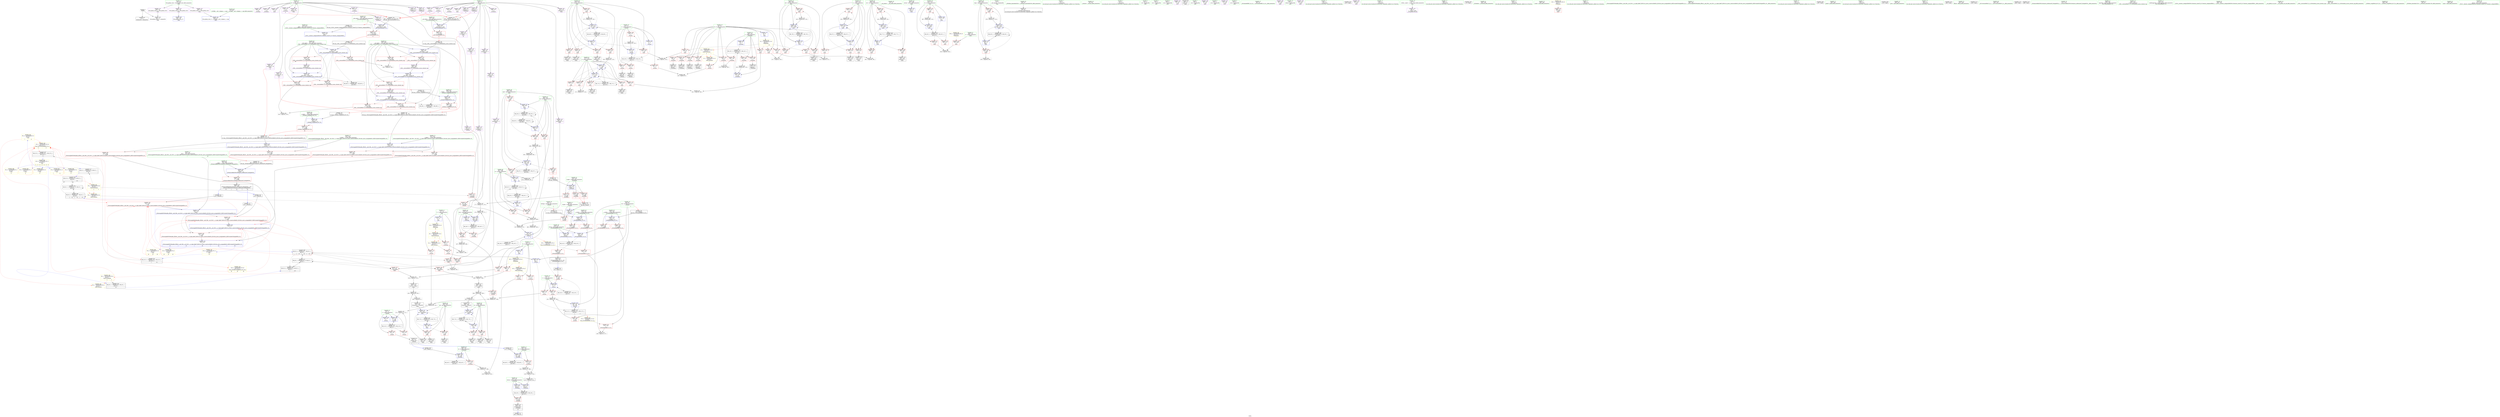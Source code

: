 digraph "SVFG" {
	label="SVFG";

	Node0x557b3e7c6f20 [shape=record,color=grey,label="{NodeID: 0\nNullPtr}"];
	Node0x557b3e7c6f20 -> Node0x557b3e801bc0[style=solid];
	Node0x557b3e7c6f20 -> Node0x557b3e80ea90[style=solid];
	Node0x557b3e84c300 [shape=record,color=yellow,style=double,label="{NodeID: 692\n8V_4 = CSCHI(MR_8V_3)\npts\{21 \}\nCS[]|{<s0>7|<s1>8}}"];
	Node0x557b3e84c300:s0 -> Node0x557b3e843cf0[style=dashed,color=red];
	Node0x557b3e84c300:s1 -> Node0x557b3e843860[style=dashed,color=red];
	Node0x557b3e81a850 [shape=record,color=grey,label="{NodeID: 443\n336 = Binary(335, 118, )\n}"];
	Node0x557b3e81a850 -> Node0x557b3e810320[style=solid];
	Node0x557b3e80e5c0 [shape=record,color=blue,label="{NodeID: 277\n8\<--9\nN\<--\nGlob }"];
	Node0x557b3e80e5c0 -> Node0x557b3e8448e0[style=dashed];
	Node0x557b3e802370 [shape=record,color=red,label="{NodeID: 194\n107\<--106\n\<--arrayidx2\n_Z4calce\n}"];
	Node0x557b3e802370 -> Node0x557b3e81b450[style=solid];
	Node0x557b3e7ff440 [shape=record,color=black,label="{NodeID: 111\n400\<--399\nconv\<--cmp39\nmain\n}"];
	Node0x557b3e7ff440 -> Node0x557b3e819050[style=solid];
	Node0x557b3e7fd6e0 [shape=record,color=green,label="{NodeID: 28\n50\<--51\n__cxa_atexit\<--__cxa_atexit_field_insensitive\n}"];
	Node0x557b3e870f00 [shape=record,color=black,label="{NodeID: 720\n124 = PHI(68, )\n0th arg _ZSt3minIeERKT_S2_S2_ }"];
	Node0x557b3e870f00 -> Node0x557b3e80f2e0[style=solid];
	Node0x557b3e81d250 [shape=record,color=grey,label="{NodeID: 471\n545 = cmp(543, 544, )\n}"];
	Node0x557b3e80fd70 [shape=record,color=blue,label="{NodeID: 305\n245\<--243\n__first.addr\<--__first\n_ZSt7reverseIPeEvT_S1_\n}"];
	Node0x557b3e80fd70 -> Node0x557b3e8033b0[style=dashed];
	Node0x557b3e803a30 [shape=record,color=red,label="{NodeID: 222\n318\<--273\n\<--i\nmain\n}"];
	Node0x557b3e803a30 -> Node0x557b3e7fedc0[style=solid];
	Node0x557b3e8054e0 [shape=record,color=purple,label="{NodeID: 139\n345\<--19\narrayidx\<--C\nmain\n}"];
	Node0x557b3e8054e0 -> Node0x557b3e80d310[style=solid];
	Node0x557b3e7fff70 [shape=record,color=green,label="{NodeID: 56\n267\<--268\nretval\<--retval_field_insensitive\nmain\n}"];
	Node0x557b3e7fff70 -> Node0x557b3e80ff10[style=solid];
	Node0x557b3e844e20 [shape=record,color=yellow,style=double,label="{NodeID: 582\n63V_1 = ENCHI(MR_63V_0)\npts\{270 \}\nFun[main]}"];
	Node0x557b3e844e20 -> Node0x557b3e803550[style=dashed];
	Node0x557b3e836280 [shape=record,color=black,label="{NodeID: 499\nMR_8V_4 = PHI(MR_8V_7, MR_8V_3, )\npts\{21 \}\n|{|<s7>15|<s8>15|<s9>15}}"];
	Node0x557b3e836280 -> Node0x557b3e80d310[style=dashed];
	Node0x557b3e836280 -> Node0x557b3e80d3e0[style=dashed];
	Node0x557b3e836280 -> Node0x557b3e80d4b0[style=dashed];
	Node0x557b3e836280 -> Node0x557b3e80d580[style=dashed];
	Node0x557b3e836280 -> Node0x557b3e82f480[style=dashed];
	Node0x557b3e836280 -> Node0x557b3e836280[style=dashed];
	Node0x557b3e836280 -> Node0x557b3e840090[style=dashed];
	Node0x557b3e836280:s7 -> Node0x557b3e80d990[style=dashed,color=red];
	Node0x557b3e836280:s8 -> Node0x557b3e80da60[style=dashed,color=red];
	Node0x557b3e836280:s9 -> Node0x557b3e811500[style=dashed,color=red];
	Node0x557b3e811430 [shape=record,color=blue,label="{NodeID: 333\n505\<--513\n__tmp\<--\n_ZSt4swapIeENSt9enable_ifIXsr6__and_ISt6__not_ISt15__is_tuple_likeIT_EESt21is_move_constructibleIS3_ESt18is_move_assignableIS3_EEE5valueEvE4typeERS3_SC_\n}"];
	Node0x557b3e811430 -> Node0x557b3e80da60[style=dashed];
	Node0x557b3e811430 -> Node0x557b3e80db30[style=dashed];
	Node0x557b3e80cfd0 [shape=record,color=red,label="{NodeID: 250\n475\<--291\n\<--step\nmain\n}"];
	Node0x557b3e80cfd0 -> Node0x557b3e81a550[style=solid];
	Node0x557b3e806c30 [shape=record,color=red,label="{NodeID: 167\n215\<--8\n\<--N\n_Z5checke\n}"];
	Node0x557b3e806c30 -> Node0x557b3e7fea80[style=solid];
	Node0x557b3e801780 [shape=record,color=green,label="{NodeID: 84\n573\<--574\n.addr\<--.addr_field_insensitive\n_ZSt19__iterator_categoryIPeENSt15iterator_traitsIT_E17iterator_categoryERKS2_\n}"];
	Node0x557b3e801780 -> Node0x557b3e811ab0[style=solid];
	Node0x557b3e7e74a0 [shape=record,color=green,label="{NodeID: 1\n7\<--1\n__dso_handle\<--dummyObj\nGlob }"];
	Node0x557b3e84c3e0 [shape=record,color=yellow,style=double,label="{NodeID: 693\n6V_5 = CSCHI(MR_6V_4)\npts\{18 \}\nCS[]|{<s0>9}}"];
	Node0x557b3e84c3e0:s0 -> Node0x557b3e843860[style=dashed,color=red];
	Node0x557b3e81a9d0 [shape=record,color=grey,label="{NodeID: 444\n93 = Binary(91, 92, )\n}"];
	Node0x557b3e81a9d0 -> Node0x557b3e80eed0[style=solid];
	Node0x557b3e80e690 [shape=record,color=blue,label="{NodeID: 278\n11\<--12\nV\<--\nGlob }"];
	Node0x557b3e80e690 -> Node0x557b3e8449c0[style=dashed];
	Node0x557b3e802440 [shape=record,color=red,label="{NodeID: 195\n146\<--126\n\<--retval\n_ZSt3minIeERKT_S2_S2_\n}"];
	Node0x557b3e802440 -> Node0x557b3e802100[style=solid];
	Node0x557b3e7ff510 [shape=record,color=black,label="{NodeID: 112\n402\<--401\ntobool\<--\nmain\n}"];
	Node0x557b3e7fd7e0 [shape=record,color=green,label="{NodeID: 29\n49\<--55\n_ZNSt8ios_base4InitD1Ev\<--_ZNSt8ios_base4InitD1Ev_field_insensitive\n}"];
	Node0x557b3e7fd7e0 -> Node0x557b3e801d90[style=solid];
	Node0x557b3e871040 [shape=record,color=black,label="{NodeID: 721\n125 = PHI(76, )\n1st arg _ZSt3minIeERKT_S2_S2_ }"];
	Node0x557b3e871040 -> Node0x557b3e80f3b0[style=solid];
	Node0x557b3e81d3d0 [shape=record,color=grey,label="{NodeID: 472\n190 = cmp(187, 189, )\n}"];
	Node0x557b3e80fe40 [shape=record,color=blue,label="{NodeID: 306\n247\<--244\n__last.addr\<--__last\n_ZSt7reverseIPeEvT_S1_\n}"];
	Node0x557b3e80fe40 -> Node0x557b3e803480[style=dashed];
	Node0x557b3e803b00 [shape=record,color=red,label="{NodeID: 223\n325\<--273\n\<--i\nmain\n}"];
	Node0x557b3e803b00 -> Node0x557b3e8194d0[style=solid];
	Node0x557b3e8055b0 [shape=record,color=purple,label="{NodeID: 140\n349\<--19\narrayidx16\<--C\nmain\n}"];
	Node0x557b3e8055b0 -> Node0x557b3e80d3e0[style=solid];
	Node0x557b3e800040 [shape=record,color=green,label="{NodeID: 57\n269\<--270\nT\<--T_field_insensitive\nmain\n}"];
	Node0x557b3e800040 -> Node0x557b3e803550[style=solid];
	Node0x557b3e811500 [shape=record,color=blue,label="{NodeID: 334\n518\<--517\n\<--\n_ZSt4swapIeENSt9enable_ifIXsr6__and_ISt6__not_ISt15__is_tuple_likeIT_EESt21is_move_constructibleIS3_ESt18is_move_assignableIS3_EEE5valueEvE4typeERS3_SC_\n}"];
	Node0x557b3e811500 -> Node0x557b3e80db30[style=dashed];
	Node0x557b3e811500 -> Node0x557b3e8115d0[style=dashed];
	Node0x557b3e80d0a0 [shape=record,color=red,label="{NodeID: 251\n464\<--293\n\<--mid\nmain\n|{<s0>19}}"];
	Node0x557b3e80d0a0:s0 -> Node0x557b3e871180[style=solid,color=red];
	Node0x557b3e806d00 [shape=record,color=red,label="{NodeID: 168\n221\<--8\n\<--N\n_Z5checke\n}"];
	Node0x557b3e806d00 -> Node0x557b3e7feb50[style=solid];
	Node0x557b3e801850 [shape=record,color=green,label="{NodeID: 85\n580\<--581\n__a.addr\<--__a.addr_field_insensitive\n_ZSt9iter_swapIPeS0_EvT_T0_\n}"];
	Node0x557b3e801850 -> Node0x557b3e80e350[style=solid];
	Node0x557b3e801850 -> Node0x557b3e811b80[style=solid];
	Node0x557b3e7e7530 [shape=record,color=green,label="{NodeID: 2\n9\<--1\n\<--dummyObj\nCan only get source location for instruction, argument, global var or function.}"];
	Node0x557b3e838b00 [shape=record,color=yellow,style=double,label="{NodeID: 694\n8V_5 = CSCHI(MR_8V_4)\npts\{21 \}\nCS[]|{<s0>9}}"];
	Node0x557b3e838b00:s0 -> Node0x557b3e843860[style=dashed,color=red];
	Node0x557b3e83fb90 [shape=record,color=black,label="{NodeID: 528\nMR_6V_8 = PHI(MR_6V_9, MR_6V_3, )\npts\{18 \}\n|{|<s1>19}}"];
	Node0x557b3e83fb90 -> Node0x557b3e82ef80[style=dashed];
	Node0x557b3e83fb90:s1 -> Node0x557b3e842c70[style=dashed,color=red];
	Node0x557b3e81ab50 [shape=record,color=grey,label="{NodeID: 445\n102 = Binary(101, 100, )\n}"];
	Node0x557b3e81ab50 -> Node0x557b3e80f070[style=solid];
	Node0x557b3e80e790 [shape=record,color=blue,label="{NodeID: 279\n14\<--12\nX\<--\nGlob }"];
	Node0x557b3e80e790 -> Node0x557b3e844aa0[style=dashed];
	Node0x557b3e802510 [shape=record,color=red,label="{NodeID: 196\n136\<--128\n\<--__a.addr\n_ZSt3minIeERKT_S2_S2_\n}"];
	Node0x557b3e802510 -> Node0x557b3e802920[style=solid];
	Node0x557b3e7ff5e0 [shape=record,color=black,label="{NodeID: 113\n403\<--401\nconv40\<--\nmain\n}"];
	Node0x557b3e7ff5e0 -> Node0x557b3e819050[style=solid];
	Node0x557b3e7fd8e0 [shape=record,color=green,label="{NodeID: 30\n62\<--63\n_Z4calce\<--_Z4calce_field_insensitive\n}"];
	Node0x557b3e871180 [shape=record,color=black,label="{NodeID: 722\n151 = PHI(464, )\n0th arg _Z5checke }"];
	Node0x557b3e871180 -> Node0x557b3e80f620[style=solid];
	Node0x557b3e843670 [shape=record,color=yellow,style=double,label="{NodeID: 556\n52V_1 = ENCHI(MR_52V_0)\npts\{18 21 \}\nFun[_ZSt9iter_swapIPeS0_EvT_T0_]|{<s0>26|<s1>26|<s2>26}}"];
	Node0x557b3e843670:s0 -> Node0x557b3e80d990[style=dashed,color=red];
	Node0x557b3e843670:s1 -> Node0x557b3e80da60[style=dashed,color=red];
	Node0x557b3e843670:s2 -> Node0x557b3e811500[style=dashed,color=red];
	Node0x557b3e82e490 [shape=record,color=black,label="{NodeID: 473\nMR_24V_3 = PHI(MR_24V_4, MR_24V_2, )\npts\{127 \}\n}"];
	Node0x557b3e82e490 -> Node0x557b3e802440[style=dashed];
	Node0x557b3e80ff10 [shape=record,color=blue,label="{NodeID: 307\n267\<--9\nretval\<--\nmain\n}"];
	Node0x557b3e803bd0 [shape=record,color=red,label="{NodeID: 224\n331\<--275\n\<--i8\nmain\n}"];
	Node0x557b3e803bd0 -> Node0x557b3e81cad0[style=solid];
	Node0x557b3e805680 [shape=record,color=purple,label="{NodeID: 141\n364\<--19\narrayidx23\<--C\nmain\n|{<s0>16}}"];
	Node0x557b3e805680:s0 -> Node0x557b3e871d80[style=solid,color=red];
	Node0x557b3e800110 [shape=record,color=green,label="{NodeID: 58\n271\<--272\ntt\<--tt_field_insensitive\nmain\n}"];
	Node0x557b3e800110 -> Node0x557b3e803620[style=solid];
	Node0x557b3e800110 -> Node0x557b3e8036f0[style=solid];
	Node0x557b3e800110 -> Node0x557b3e8037c0[style=solid];
	Node0x557b3e800110 -> Node0x557b3e80ffe0[style=solid];
	Node0x557b3e800110 -> Node0x557b3e8111c0[style=solid];
	Node0x557b3e8115d0 [shape=record,color=blue,label="{NodeID: 335\n522\<--521\n\<--\n_ZSt4swapIeENSt9enable_ifIXsr6__and_ISt6__not_ISt15__is_tuple_likeIT_EESt21is_move_constructibleIS3_ESt18is_move_assignableIS3_EEE5valueEvE4typeERS3_SC_\n|{<s0>15|<s1>15|<s2>16|<s3>16|<s4>26}}"];
	Node0x557b3e8115d0:s0 -> Node0x557b3e838be0[style=dashed,color=blue];
	Node0x557b3e8115d0:s1 -> Node0x557b3e838d40[style=dashed,color=blue];
	Node0x557b3e8115d0:s2 -> Node0x557b3e835d80[style=dashed,color=blue];
	Node0x557b3e8115d0:s3 -> Node0x557b3e836280[style=dashed,color=blue];
	Node0x557b3e8115d0:s4 -> Node0x557b3e839400[style=dashed,color=blue];
	Node0x557b3e80d170 [shape=record,color=red,label="{NodeID: 252\n467\<--293\n\<--mid\nmain\n}"];
	Node0x557b3e80d170 -> Node0x557b3e810f50[style=solid];
	Node0x557b3e806dd0 [shape=record,color=red,label="{NodeID: 169\n311\<--8\n\<--N\nmain\n}"];
	Node0x557b3e806dd0 -> Node0x557b3e81ba50[style=solid];
	Node0x557b3e801920 [shape=record,color=green,label="{NodeID: 86\n582\<--583\n__b.addr\<--__b.addr_field_insensitive\n_ZSt9iter_swapIPeS0_EvT_T0_\n}"];
	Node0x557b3e801920 -> Node0x557b3e80e420[style=solid];
	Node0x557b3e801920 -> Node0x557b3e811c50[style=solid];
	Node0x557b3e7fb830 [shape=record,color=green,label="{NodeID: 3\n12\<--1\n\<--dummyObj\nCan only get source location for instruction, argument, global var or function.}"];
	Node0x557b3e838be0 [shape=record,color=yellow,style=double,label="{NodeID: 695\n6V_5 = CSCHI(MR_6V_4)\npts\{18 \}\nCS[]|{<s0>16|<s1>16|<s2>16}}"];
	Node0x557b3e838be0:s0 -> Node0x557b3e80d990[style=dashed,color=red];
	Node0x557b3e838be0:s1 -> Node0x557b3e80da60[style=dashed,color=red];
	Node0x557b3e838be0:s2 -> Node0x557b3e811500[style=dashed,color=red];
	Node0x557b3e840090 [shape=record,color=black,label="{NodeID: 529\nMR_8V_8 = PHI(MR_8V_9, MR_8V_3, )\npts\{21 \}\n|{|<s1>19}}"];
	Node0x557b3e840090 -> Node0x557b3e82f480[style=dashed];
	Node0x557b3e840090:s1 -> Node0x557b3e842d50[style=dashed,color=red];
	Node0x557b3e81acd0 [shape=record,color=grey,label="{NodeID: 446\n482 = Binary(481, 462, )\n}"];
	Node0x557b3e80e890 [shape=record,color=blue,label="{NodeID: 280\n601\<--36\nllvm.global_ctors_0\<--\nGlob }"];
	Node0x557b3e8025e0 [shape=record,color=red,label="{NodeID: 197\n143\<--128\n\<--__a.addr\n_ZSt3minIeERKT_S2_S2_\n}"];
	Node0x557b3e8025e0 -> Node0x557b3e80f550[style=solid];
	Node0x557b3e7ff6b0 [shape=record,color=black,label="{NodeID: 114\n406\<--405\nfrombool\<--tobool41\nmain\n}"];
	Node0x557b3e7ff6b0 -> Node0x557b3e810800[style=solid];
	Node0x557b3e7fd9e0 [shape=record,color=green,label="{NodeID: 31\n66\<--67\nT.addr\<--T.addr_field_insensitive\n_Z4calce\n}"];
	Node0x557b3e7fd9e0 -> Node0x557b3e807860[style=solid];
	Node0x557b3e7fd9e0 -> Node0x557b3e80eb90[style=solid];
	Node0x557b3e8712c0 [shape=record,color=black,label="{NodeID: 723\n570 = PHI(245, )\n0th arg _ZSt19__iterator_categoryIPeENSt15iterator_traitsIT_E17iterator_categoryERKS2_ }"];
	Node0x557b3e8712c0 -> Node0x557b3e811ab0[style=solid];
	Node0x557b3e80ffe0 [shape=record,color=blue,label="{NodeID: 308\n271\<--118\ntt\<--\nmain\n}"];
	Node0x557b3e80ffe0 -> Node0x557b3e82f980[style=dashed];
	Node0x557b3e803ca0 [shape=record,color=red,label="{NodeID: 225\n335\<--275\n\<--i8\nmain\n}"];
	Node0x557b3e803ca0 -> Node0x557b3e81a850[style=solid];
	Node0x557b3e805750 [shape=record,color=purple,label="{NodeID: 142\n367\<--19\narrayidx25\<--C\nmain\n|{<s0>16}}"];
	Node0x557b3e805750:s0 -> Node0x557b3e871f10[style=solid,color=red];
	Node0x557b3e8001e0 [shape=record,color=green,label="{NodeID: 59\n273\<--274\ni\<--i_field_insensitive\nmain\n}"];
	Node0x557b3e8001e0 -> Node0x557b3e803890[style=solid];
	Node0x557b3e8001e0 -> Node0x557b3e803960[style=solid];
	Node0x557b3e8001e0 -> Node0x557b3e803a30[style=solid];
	Node0x557b3e8001e0 -> Node0x557b3e803b00[style=solid];
	Node0x557b3e8001e0 -> Node0x557b3e8100b0[style=solid];
	Node0x557b3e8001e0 -> Node0x557b3e810180[style=solid];
	Node0x557b3e8116a0 [shape=record,color=blue,label="{NodeID: 336\n537\<--533\n__first.addr\<--__first\n_ZSt9__reverseIPeEvT_S1_St26random_access_iterator_tag\n}"];
	Node0x557b3e8116a0 -> Node0x557b3e80dc00[style=dashed];
	Node0x557b3e8116a0 -> Node0x557b3e80dcd0[style=dashed];
	Node0x557b3e8116a0 -> Node0x557b3e80dda0[style=dashed];
	Node0x557b3e8116a0 -> Node0x557b3e80de70[style=dashed];
	Node0x557b3e8116a0 -> Node0x557b3e811910[style=dashed];
	Node0x557b3e8116a0 -> Node0x557b3e838080[style=dashed];
	Node0x557b3e80d240 [shape=record,color=red,label="{NodeID: 253\n470\<--293\n\<--mid\nmain\n}"];
	Node0x557b3e80d240 -> Node0x557b3e811020[style=solid];
	Node0x557b3e806ea0 [shape=record,color=red,label="{NodeID: 170\n332\<--8\n\<--N\nmain\n}"];
	Node0x557b3e806ea0 -> Node0x557b3e81cad0[style=solid];
	Node0x557b3e8019f0 [shape=record,color=green,label="{NodeID: 87\n592\<--593\n__t.addr\<--__t.addr_field_insensitive\n_ZSt4moveIReEONSt16remove_referenceIT_E4typeEOS2_\n}"];
	Node0x557b3e8019f0 -> Node0x557b3e80e4f0[style=solid];
	Node0x557b3e8019f0 -> Node0x557b3e811d20[style=solid];
	Node0x557b3e7fb8c0 [shape=record,color=green,label="{NodeID: 4\n22\<--1\n.str\<--dummyObj\nGlob }"];
	Node0x557b3e838d40 [shape=record,color=yellow,style=double,label="{NodeID: 696\n8V_5 = CSCHI(MR_8V_4)\npts\{21 \}\nCS[]|{<s0>16|<s1>16|<s2>16}}"];
	Node0x557b3e838d40:s0 -> Node0x557b3e80d990[style=dashed,color=red];
	Node0x557b3e838d40:s1 -> Node0x557b3e80da60[style=dashed,color=red];
	Node0x557b3e838d40:s2 -> Node0x557b3e811500[style=dashed,color=red];
	Node0x557b3e81ae50 [shape=record,color=grey,label="{NodeID: 447\n487 = Binary(486, 118, )\n}"];
	Node0x557b3e81ae50 -> Node0x557b3e8111c0[style=solid];
	Node0x557b3e80e990 [shape=record,color=blue,label="{NodeID: 281\n602\<--37\nllvm.global_ctors_1\<--_GLOBAL__sub_I_stjepan_1_1.cpp\nGlob }"];
	Node0x557b3e8026b0 [shape=record,color=red,label="{NodeID: 198\n134\<--130\n\<--__b.addr\n_ZSt3minIeERKT_S2_S2_\n}"];
	Node0x557b3e8026b0 -> Node0x557b3e802850[style=solid];
	Node0x557b3e7ff780 [shape=record,color=black,label="{NodeID: 115\n420\<--419\nidxprom49\<--\nmain\n}"];
	Node0x557b3e7fdab0 [shape=record,color=green,label="{NodeID: 32\n68\<--69\nvol\<--vol_field_insensitive\n_Z4calce\n|{|<s3>3}}"];
	Node0x557b3e7fdab0 -> Node0x557b3e807930[style=solid];
	Node0x557b3e7fdab0 -> Node0x557b3e80ec60[style=solid];
	Node0x557b3e7fdab0 -> Node0x557b3e80f070[style=solid];
	Node0x557b3e7fdab0:s3 -> Node0x557b3e870f00[style=solid,color=red];
	Node0x557b3e871400 [shape=record,color=black,label="{NodeID: 724\n578 = PHI(556, )\n0th arg _ZSt9iter_swapIPeS0_EvT_T0_ }"];
	Node0x557b3e871400 -> Node0x557b3e811b80[style=solid];
	Node0x557b3e843860 [shape=record,color=yellow,style=double,label="{NodeID: 558\n52V_1 = ENCHI(MR_52V_0)\npts\{18 21 \}\nFun[_ZSt7reverseIPeEvT_S1_]|{<s0>11|<s1>11}}"];
	Node0x557b3e843860:s0 -> Node0x557b3e82dc80[style=dashed,color=red];
	Node0x557b3e843860:s1 -> Node0x557b3e83e790[style=dashed,color=red];
	Node0x557b3e8100b0 [shape=record,color=blue,label="{NodeID: 309\n273\<--9\ni\<--\nmain\n}"];
	Node0x557b3e8100b0 -> Node0x557b3e803890[style=dashed];
	Node0x557b3e8100b0 -> Node0x557b3e803960[style=dashed];
	Node0x557b3e8100b0 -> Node0x557b3e803a30[style=dashed];
	Node0x557b3e8100b0 -> Node0x557b3e803b00[style=dashed];
	Node0x557b3e8100b0 -> Node0x557b3e810180[style=dashed];
	Node0x557b3e8100b0 -> Node0x557b3e82fe80[style=dashed];
	Node0x557b3e803d70 [shape=record,color=red,label="{NodeID: 226\n343\<--275\n\<--i8\nmain\n}"];
	Node0x557b3e803d70 -> Node0x557b3e7fee90[style=solid];
	Node0x557b3e805820 [shape=record,color=purple,label="{NodeID: 143\n396\<--19\narrayidx38\<--C\nmain\n}"];
	Node0x557b3e805820 -> Node0x557b3e80d4b0[style=solid];
	Node0x557b3e8002b0 [shape=record,color=green,label="{NodeID: 60\n275\<--276\ni8\<--i8_field_insensitive\nmain\n}"];
	Node0x557b3e8002b0 -> Node0x557b3e803bd0[style=solid];
	Node0x557b3e8002b0 -> Node0x557b3e803ca0[style=solid];
	Node0x557b3e8002b0 -> Node0x557b3e803d70[style=solid];
	Node0x557b3e8002b0 -> Node0x557b3e803e40[style=solid];
	Node0x557b3e8002b0 -> Node0x557b3e803f10[style=solid];
	Node0x557b3e8002b0 -> Node0x557b3e803fe0[style=solid];
	Node0x557b3e8002b0 -> Node0x557b3e810250[style=solid];
	Node0x557b3e8002b0 -> Node0x557b3e8104c0[style=solid];
	Node0x557b3e811770 [shape=record,color=blue,label="{NodeID: 337\n539\<--534\n__last.addr\<--__last\n_ZSt9__reverseIPeEvT_S1_St26random_access_iterator_tag\n}"];
	Node0x557b3e811770 -> Node0x557b3e80df40[style=dashed];
	Node0x557b3e811770 -> Node0x557b3e80e010[style=dashed];
	Node0x557b3e811770 -> Node0x557b3e811840[style=dashed];
	Node0x557b3e811770 -> Node0x557b3e838580[style=dashed];
	Node0x557b3e80d310 [shape=record,color=red,label="{NodeID: 254\n346\<--345\n\<--arrayidx\nmain\n}"];
	Node0x557b3e80d310 -> Node0x557b3e81c950[style=solid];
	Node0x557b3e806f70 [shape=record,color=red,label="{NodeID: 171\n340\<--8\n\<--N\nmain\n}"];
	Node0x557b3e806f70 -> Node0x557b3e81cc50[style=solid];
	Node0x557b3e801ac0 [shape=record,color=green,label="{NodeID: 88\n37\<--597\n_GLOBAL__sub_I_stjepan_1_1.cpp\<--_GLOBAL__sub_I_stjepan_1_1.cpp_field_insensitive\n}"];
	Node0x557b3e801ac0 -> Node0x557b3e80e990[style=solid];
	Node0x557b3e7fc1a0 [shape=record,color=green,label="{NodeID: 5\n24\<--1\n.str.1\<--dummyObj\nGlob }"];
	Node0x557b3e81afd0 [shape=record,color=grey,label="{NodeID: 448\n372 = Binary(371, 118, )\n}"];
	Node0x557b3e81afd0 -> Node0x557b3e8103f0[style=solid];
	Node0x557b3e80ea90 [shape=record,color=blue, style = dotted,label="{NodeID: 282\n603\<--3\nllvm.global_ctors_2\<--dummyVal\nGlob }"];
	Node0x557b3e802780 [shape=record,color=red,label="{NodeID: 199\n140\<--130\n\<--__b.addr\n_ZSt3minIeERKT_S2_S2_\n}"];
	Node0x557b3e802780 -> Node0x557b3e80f480[style=solid];
	Node0x557b3e804230 [shape=record,color=black,label="{NodeID: 116\n425\<--424\nconv52\<--cmp51\nmain\n}"];
	Node0x557b3e804230 -> Node0x557b3e819650[style=solid];
	Node0x557b3e7fdb80 [shape=record,color=green,label="{NodeID: 33\n70\<--71\nc\<--c_field_insensitive\n_Z4calce\n}"];
	Node0x557b3e7fdb80 -> Node0x557b3e807a00[style=solid];
	Node0x557b3e7fdb80 -> Node0x557b3e807ad0[style=solid];
	Node0x557b3e7fdb80 -> Node0x557b3e80ed30[style=solid];
	Node0x557b3e7fdb80 -> Node0x557b3e80f140[style=solid];
	Node0x557b3e871540 [shape=record,color=black,label="{NodeID: 725\n579 = PHI(557, )\n1st arg _ZSt9iter_swapIPeS0_EvT_T0_ }"];
	Node0x557b3e871540 -> Node0x557b3e811c50[style=solid];
	Node0x557b3e82ef80 [shape=record,color=black,label="{NodeID: 476\nMR_6V_2 = PHI(MR_6V_10, MR_6V_1, )\npts\{18 \}\n}"];
	Node0x557b3e82ef80 -> Node0x557b3e82ef80[style=dashed];
	Node0x557b3e82ef80 -> Node0x557b3e835d80[style=dashed];
	Node0x557b3e82ef80 -> Node0x557b3e83fb90[style=dashed];
	Node0x557b3e810180 [shape=record,color=blue,label="{NodeID: 310\n273\<--326\ni\<--inc\nmain\n}"];
	Node0x557b3e810180 -> Node0x557b3e803890[style=dashed];
	Node0x557b3e810180 -> Node0x557b3e803960[style=dashed];
	Node0x557b3e810180 -> Node0x557b3e803a30[style=dashed];
	Node0x557b3e810180 -> Node0x557b3e803b00[style=dashed];
	Node0x557b3e810180 -> Node0x557b3e810180[style=dashed];
	Node0x557b3e810180 -> Node0x557b3e82fe80[style=dashed];
	Node0x557b3e803e40 [shape=record,color=red,label="{NodeID: 227\n353\<--275\n\<--i8\nmain\n}"];
	Node0x557b3e803e40 -> Node0x557b3e7ff030[style=solid];
	Node0x557b3e8058f0 [shape=record,color=purple,label="{NodeID: 144\n421\<--19\narrayidx50\<--C\nmain\n}"];
	Node0x557b3e8058f0 -> Node0x557b3e80d580[style=solid];
	Node0x557b3e800380 [shape=record,color=green,label="{NodeID: 61\n277\<--278\nj\<--j_field_insensitive\nmain\n}"];
	Node0x557b3e800380 -> Node0x557b3e8040b0[style=solid];
	Node0x557b3e800380 -> Node0x557b3e80c0a0[style=solid];
	Node0x557b3e800380 -> Node0x557b3e80c130[style=solid];
	Node0x557b3e800380 -> Node0x557b3e80c200[style=solid];
	Node0x557b3e800380 -> Node0x557b3e80c2d0[style=solid];
	Node0x557b3e800380 -> Node0x557b3e810320[style=solid];
	Node0x557b3e800380 -> Node0x557b3e8103f0[style=solid];
	Node0x557b3e811840 [shape=record,color=blue,label="{NodeID: 338\n539\<--549\n__last.addr\<--incdec.ptr\n_ZSt9__reverseIPeEvT_S1_St26random_access_iterator_tag\n}"];
	Node0x557b3e811840 -> Node0x557b3e80e0e0[style=dashed];
	Node0x557b3e811840 -> Node0x557b3e80e1b0[style=dashed];
	Node0x557b3e811840 -> Node0x557b3e80e280[style=dashed];
	Node0x557b3e811840 -> Node0x557b3e8119e0[style=dashed];
	Node0x557b3e811840 -> Node0x557b3e838580[style=dashed];
	Node0x557b3e80d3e0 [shape=record,color=red,label="{NodeID: 255\n350\<--349\n\<--arrayidx16\nmain\n}"];
	Node0x557b3e80d3e0 -> Node0x557b3e81c950[style=solid];
	Node0x557b3e807040 [shape=record,color=red,label="{NodeID: 172\n391\<--8\n\<--N\nmain\n}"];
	Node0x557b3e807040 -> Node0x557b3e81bbd0[style=solid];
	Node0x557b3e801bc0 [shape=record,color=black,label="{NodeID: 89\n2\<--3\ndummyVal\<--dummyVal\n}"];
	Node0x557b3e7fc230 [shape=record,color=green,label="{NodeID: 6\n26\<--1\n.str.2\<--dummyObj\nGlob }"];
	Node0x557b3e81b150 [shape=record,color=grey,label="{NodeID: 449\n481 = Binary(479, 480, )\n}"];
	Node0x557b3e81b150 -> Node0x557b3e81acd0[style=solid];
	Node0x557b3e80eb90 [shape=record,color=blue,label="{NodeID: 283\n66\<--65\nT.addr\<--T\n_Z4calce\n}"];
	Node0x557b3e80eb90 -> Node0x557b3e807860[style=dashed];
	Node0x557b3e802850 [shape=record,color=red,label="{NodeID: 200\n135\<--134\n\<--\n_ZSt3minIeERKT_S2_S2_\n}"];
	Node0x557b3e802850 -> Node0x557b3e81d0d0[style=solid];
	Node0x557b3e804300 [shape=record,color=black,label="{NodeID: 117\n427\<--426\ntobool53\<--\nmain\n}"];
	Node0x557b3e7fdc50 [shape=record,color=green,label="{NodeID: 34\n72\<--73\ni\<--i_field_insensitive\n_Z4calce\n}"];
	Node0x557b3e7fdc50 -> Node0x557b3e807ba0[style=solid];
	Node0x557b3e7fdc50 -> Node0x557b3e807c70[style=solid];
	Node0x557b3e7fdc50 -> Node0x557b3e807d40[style=solid];
	Node0x557b3e7fdc50 -> Node0x557b3e807e10[style=solid];
	Node0x557b3e7fdc50 -> Node0x557b3e80ee00[style=solid];
	Node0x557b3e7fdc50 -> Node0x557b3e80f210[style=solid];
	Node0x557b3e871680 [shape=record,color=black,label="{NodeID: 726\n243 = PHI(202, 210, 219, 225, )\n0th arg _ZSt7reverseIPeEvT_S1_ }"];
	Node0x557b3e871680 -> Node0x557b3e80fd70[style=solid];
	Node0x557b3e843a20 [shape=record,color=yellow,style=double,label="{NodeID: 560\n2V_1 = ENCHI(MR_2V_0)\npts\{10 \}\nFun[_Z4calce]}"];
	Node0x557b3e843a20 -> Node0x557b3e8068f0[style=dashed];
	Node0x557b3e82f480 [shape=record,color=black,label="{NodeID: 477\nMR_8V_2 = PHI(MR_8V_10, MR_8V_1, )\npts\{21 \}\n}"];
	Node0x557b3e82f480 -> Node0x557b3e80d4b0[style=dashed];
	Node0x557b3e82f480 -> Node0x557b3e80d580[style=dashed];
	Node0x557b3e82f480 -> Node0x557b3e82f480[style=dashed];
	Node0x557b3e82f480 -> Node0x557b3e836280[style=dashed];
	Node0x557b3e82f480 -> Node0x557b3e840090[style=dashed];
	Node0x557b3e810250 [shape=record,color=blue,label="{NodeID: 311\n275\<--9\ni8\<--\nmain\n}"];
	Node0x557b3e810250 -> Node0x557b3e803bd0[style=dashed];
	Node0x557b3e810250 -> Node0x557b3e803ca0[style=dashed];
	Node0x557b3e810250 -> Node0x557b3e803d70[style=dashed];
	Node0x557b3e810250 -> Node0x557b3e803e40[style=dashed];
	Node0x557b3e810250 -> Node0x557b3e803f10[style=dashed];
	Node0x557b3e810250 -> Node0x557b3e803fe0[style=dashed];
	Node0x557b3e810250 -> Node0x557b3e8104c0[style=dashed];
	Node0x557b3e810250 -> Node0x557b3e830380[style=dashed];
	Node0x557b3e803f10 [shape=record,color=red,label="{NodeID: 228\n362\<--275\n\<--i8\nmain\n}"];
	Node0x557b3e803f10 -> Node0x557b3e7ff1d0[style=solid];
	Node0x557b3e8059c0 [shape=record,color=purple,label="{NodeID: 145\n296\<--22\n\<--.str\nmain\n}"];
	Node0x557b3e800450 [shape=record,color=green,label="{NodeID: 62\n279\<--280\nle\<--le_field_insensitive\nmain\n}"];
	Node0x557b3e800450 -> Node0x557b3e80c3a0[style=solid];
	Node0x557b3e800450 -> Node0x557b3e80c470[style=solid];
	Node0x557b3e800450 -> Node0x557b3e810590[style=solid];
	Node0x557b3e800450 -> Node0x557b3e810800[style=solid];
	Node0x557b3e838080 [shape=record,color=black,label="{NodeID: 505\nMR_96V_3 = PHI(MR_96V_2, MR_96V_4, )\npts\{538 \}\n}"];
	Node0x557b3e811910 [shape=record,color=blue,label="{NodeID: 339\n537\<--562\n__first.addr\<--incdec.ptr2\n_ZSt9__reverseIPeEvT_S1_St26random_access_iterator_tag\n}"];
	Node0x557b3e811910 -> Node0x557b3e80dcd0[style=dashed];
	Node0x557b3e811910 -> Node0x557b3e80dda0[style=dashed];
	Node0x557b3e811910 -> Node0x557b3e80de70[style=dashed];
	Node0x557b3e811910 -> Node0x557b3e811910[style=dashed];
	Node0x557b3e811910 -> Node0x557b3e838080[style=dashed];
	Node0x557b3e80d4b0 [shape=record,color=red,label="{NodeID: 256\n397\<--396\n\<--arrayidx38\nmain\n}"];
	Node0x557b3e80d4b0 -> Node0x557b3e81bed0[style=solid];
	Node0x557b3e807110 [shape=record,color=red,label="{NodeID: 173\n416\<--8\n\<--N\nmain\n}"];
	Node0x557b3e807110 -> Node0x557b3e81c350[style=solid];
	Node0x557b3e801cc0 [shape=record,color=black,label="{NodeID: 90\n266\<--9\nmain_ret\<--\nmain\n}"];
	Node0x557b3e7fc2c0 [shape=record,color=green,label="{NodeID: 7\n28\<--1\n.str.3\<--dummyObj\nGlob }"];
	Node0x557b3e81b2d0 [shape=record,color=grey,label="{NodeID: 450\n377 = Binary(376, 118, )\n}"];
	Node0x557b3e81b2d0 -> Node0x557b3e8104c0[style=solid];
	Node0x557b3e80ec60 [shape=record,color=blue,label="{NodeID: 284\n68\<--79\nvol\<--\n_Z4calce\n}"];
	Node0x557b3e80ec60 -> Node0x557b3e83ab90[style=dashed];
	Node0x557b3e802920 [shape=record,color=red,label="{NodeID: 201\n137\<--136\n\<--\n_ZSt3minIeERKT_S2_S2_\n}"];
	Node0x557b3e802920 -> Node0x557b3e81d0d0[style=solid];
	Node0x557b3e8043d0 [shape=record,color=black,label="{NodeID: 118\n428\<--426\nconv54\<--\nmain\n}"];
	Node0x557b3e8043d0 -> Node0x557b3e819650[style=solid];
	Node0x557b3e7fdd20 [shape=record,color=green,label="{NodeID: 35\n74\<--75\nv\<--v_field_insensitive\n_Z4calce\n}"];
	Node0x557b3e7fdd20 -> Node0x557b3e807ee0[style=solid];
	Node0x557b3e7fdd20 -> Node0x557b3e807fb0[style=solid];
	Node0x557b3e7fdd20 -> Node0x557b3e80efa0[style=solid];
	Node0x557b3e871a30 [shape=record,color=black,label="{NodeID: 727\n244 = PHI(201, 209, 218, 224, )\n1st arg _ZSt7reverseIPeEvT_S1_ }"];
	Node0x557b3e871a30 -> Node0x557b3e80fe40[style=solid];
	Node0x557b3e843b30 [shape=record,color=yellow,style=double,label="{NodeID: 561\n4V_1 = ENCHI(MR_4V_0)\npts\{13 \}\nFun[_Z4calce]}"];
	Node0x557b3e843b30 -> Node0x557b3e8071e0[style=dashed];
	Node0x557b3e843b30 -> Node0x557b3e8072b0[style=dashed];
	Node0x557b3e82f980 [shape=record,color=black,label="{NodeID: 478\nMR_65V_3 = PHI(MR_65V_4, MR_65V_2, )\npts\{272 \}\n}"];
	Node0x557b3e82f980 -> Node0x557b3e803620[style=dashed];
	Node0x557b3e82f980 -> Node0x557b3e8036f0[style=dashed];
	Node0x557b3e82f980 -> Node0x557b3e8037c0[style=dashed];
	Node0x557b3e82f980 -> Node0x557b3e8111c0[style=dashed];
	Node0x557b3e810320 [shape=record,color=blue,label="{NodeID: 312\n277\<--336\nj\<--add\nmain\n}"];
	Node0x557b3e810320 -> Node0x557b3e8040b0[style=dashed];
	Node0x557b3e810320 -> Node0x557b3e80c0a0[style=dashed];
	Node0x557b3e810320 -> Node0x557b3e80c130[style=dashed];
	Node0x557b3e810320 -> Node0x557b3e80c200[style=dashed];
	Node0x557b3e810320 -> Node0x557b3e80c2d0[style=dashed];
	Node0x557b3e810320 -> Node0x557b3e810320[style=dashed];
	Node0x557b3e810320 -> Node0x557b3e8103f0[style=dashed];
	Node0x557b3e810320 -> Node0x557b3e830880[style=dashed];
	Node0x557b3e803fe0 [shape=record,color=red,label="{NodeID: 229\n376\<--275\n\<--i8\nmain\n}"];
	Node0x557b3e803fe0 -> Node0x557b3e81b2d0[style=solid];
	Node0x557b3e805a90 [shape=record,color=purple,label="{NodeID: 146\n306\<--24\n\<--.str.1\nmain\n}"];
	Node0x557b3e800520 [shape=record,color=green,label="{NodeID: 63\n281\<--282\nge\<--ge_field_insensitive\nmain\n}"];
	Node0x557b3e800520 -> Node0x557b3e80c540[style=solid];
	Node0x557b3e800520 -> Node0x557b3e80c610[style=solid];
	Node0x557b3e800520 -> Node0x557b3e810660[style=solid];
	Node0x557b3e800520 -> Node0x557b3e810a70[style=solid];
	Node0x557b3e838580 [shape=record,color=black,label="{NodeID: 506\nMR_98V_3 = PHI(MR_98V_2, MR_98V_5, )\npts\{540 \}\n}"];
	Node0x557b3e8119e0 [shape=record,color=blue,label="{NodeID: 340\n539\<--565\n__last.addr\<--incdec.ptr3\n_ZSt9__reverseIPeEvT_S1_St26random_access_iterator_tag\n}"];
	Node0x557b3e8119e0 -> Node0x557b3e80e0e0[style=dashed];
	Node0x557b3e8119e0 -> Node0x557b3e80e1b0[style=dashed];
	Node0x557b3e8119e0 -> Node0x557b3e80e280[style=dashed];
	Node0x557b3e8119e0 -> Node0x557b3e8119e0[style=dashed];
	Node0x557b3e8119e0 -> Node0x557b3e838580[style=dashed];
	Node0x557b3e80d580 [shape=record,color=red,label="{NodeID: 257\n422\<--421\n\<--arrayidx50\nmain\n}"];
	Node0x557b3e80d580 -> Node0x557b3e81b750[style=solid];
	Node0x557b3e8071e0 [shape=record,color=red,label="{NodeID: 174\n79\<--11\n\<--V\n_Z4calce\n}"];
	Node0x557b3e8071e0 -> Node0x557b3e80ec60[style=solid];
	Node0x557b3e801d90 [shape=record,color=black,label="{NodeID: 91\n48\<--49\n\<--_ZNSt8ios_base4InitD1Ev\nCan only get source location for instruction, argument, global var or function.}"];
	Node0x557b3e7fc350 [shape=record,color=green,label="{NodeID: 8\n30\<--1\n.str.4\<--dummyObj\nGlob }"];
	Node0x557b3e81b450 [shape=record,color=grey,label="{NodeID: 451\n109 = Binary(107, 108, )\n}"];
	Node0x557b3e81b450 -> Node0x557b3e819950[style=solid];
	Node0x557b3e80ed30 [shape=record,color=blue,label="{NodeID: 285\n70\<--12\nc\<--\n_Z4calce\n}"];
	Node0x557b3e80ed30 -> Node0x557b3e83b090[style=dashed];
	Node0x557b3e8029f0 [shape=record,color=red,label="{NodeID: 202\n240\<--152\n\<--retval\n_Z5checke\n}"];
	Node0x557b3e8029f0 -> Node0x557b3e7fec20[style=solid];
	Node0x557b3e8044a0 [shape=record,color=black,label="{NodeID: 119\n431\<--430\nfrombool57\<--tobool56\nmain\n}"];
	Node0x557b3e8044a0 -> Node0x557b3e810a70[style=solid];
	Node0x557b3e7fddf0 [shape=record,color=green,label="{NodeID: 36\n76\<--77\nref.tmp\<--ref.tmp_field_insensitive\n_Z4calce\n|{|<s1>3}}"];
	Node0x557b3e7fddf0 -> Node0x557b3e80eed0[style=solid];
	Node0x557b3e7fddf0:s1 -> Node0x557b3e871040[style=solid,color=red];
	Node0x557b3e871c30 [shape=record,color=black,label="{NodeID: 728\n65 = PHI(195, 212, )\n0th arg _Z4calce }"];
	Node0x557b3e871c30 -> Node0x557b3e80eb90[style=solid];
	Node0x557b3e843c10 [shape=record,color=yellow,style=double,label="{NodeID: 562\n6V_1 = ENCHI(MR_6V_0)\npts\{18 \}\nFun[_Z4calce]}"];
	Node0x557b3e843c10 -> Node0x557b3e8021d0[style=dashed];
	Node0x557b3e82fe80 [shape=record,color=black,label="{NodeID: 479\nMR_67V_2 = PHI(MR_67V_4, MR_67V_1, )\npts\{274 \}\n}"];
	Node0x557b3e82fe80 -> Node0x557b3e8100b0[style=dashed];
	Node0x557b3e8103f0 [shape=record,color=blue,label="{NodeID: 313\n277\<--372\nj\<--inc27\nmain\n}"];
	Node0x557b3e8103f0 -> Node0x557b3e8040b0[style=dashed];
	Node0x557b3e8103f0 -> Node0x557b3e80c0a0[style=dashed];
	Node0x557b3e8103f0 -> Node0x557b3e80c130[style=dashed];
	Node0x557b3e8103f0 -> Node0x557b3e80c200[style=dashed];
	Node0x557b3e8103f0 -> Node0x557b3e80c2d0[style=dashed];
	Node0x557b3e8103f0 -> Node0x557b3e810320[style=dashed];
	Node0x557b3e8103f0 -> Node0x557b3e8103f0[style=dashed];
	Node0x557b3e8103f0 -> Node0x557b3e830880[style=dashed];
	Node0x557b3e8040b0 [shape=record,color=red,label="{NodeID: 230\n339\<--277\n\<--j\nmain\n}"];
	Node0x557b3e8040b0 -> Node0x557b3e81cc50[style=solid];
	Node0x557b3e805b60 [shape=record,color=purple,label="{NodeID: 147\n322\<--26\n\<--.str.2\nmain\n}"];
	Node0x557b3e8005f0 [shape=record,color=green,label="{NodeID: 64\n283\<--284\ni33\<--i33_field_insensitive\nmain\n}"];
	Node0x557b3e8005f0 -> Node0x557b3e80c6e0[style=solid];
	Node0x557b3e8005f0 -> Node0x557b3e80c7b0[style=solid];
	Node0x557b3e8005f0 -> Node0x557b3e80c880[style=solid];
	Node0x557b3e8005f0 -> Node0x557b3e810730[style=solid];
	Node0x557b3e8005f0 -> Node0x557b3e8108d0[style=solid];
	Node0x557b3e82dc80 [shape=record,color=black,label="{NodeID: 507\nMR_52V_2 = PHI(MR_52V_1, MR_52V_3, )\npts\{18 21 \}\n|{<s0>11}}"];
	Node0x557b3e82dc80:s0 -> Node0x557b3e84be00[style=dashed,color=blue];
	Node0x557b3e811ab0 [shape=record,color=blue,label="{NodeID: 341\n573\<--570\n.addr\<--\n_ZSt19__iterator_categoryIPeENSt15iterator_traitsIT_E17iterator_categoryERKS2_\n}"];
	Node0x557b3e80d650 [shape=record,color=red,label="{NodeID: 258\n509\<--501\n\<--__a.addr\n_ZSt4swapIeENSt9enable_ifIXsr6__and_ISt6__not_ISt15__is_tuple_likeIT_EESt21is_move_constructibleIS3_ESt18is_move_assignableIS3_EEE5valueEvE4typeERS3_SC_\n|{<s0>22}}"];
	Node0x557b3e80d650:s0 -> Node0x557b3e8720a0[style=solid,color=red];
	Node0x557b3e8072b0 [shape=record,color=red,label="{NodeID: 175\n110\<--11\n\<--V\n_Z4calce\n}"];
	Node0x557b3e8072b0 -> Node0x557b3e819950[style=solid];
	Node0x557b3e801e90 [shape=record,color=black,label="{NodeID: 92\n89\<--88\nidxprom\<--\n_Z4calce\n}"];
	Node0x557b3e7fc3e0 [shape=record,color=green,label="{NodeID: 9\n32\<--1\n.str.5\<--dummyObj\nGlob }"];
	Node0x557b3e81b5d0 [shape=record,color=grey,label="{NodeID: 452\n187 = Binary(186, 188, )\n}"];
	Node0x557b3e81b5d0 -> Node0x557b3e81d3d0[style=solid];
	Node0x557b3e80ee00 [shape=record,color=blue,label="{NodeID: 286\n72\<--9\ni\<--\n_Z4calce\n}"];
	Node0x557b3e80ee00 -> Node0x557b3e83b590[style=dashed];
	Node0x557b3e802ac0 [shape=record,color=red,label="{NodeID: 203\n176\<--154\n\<--T.addr\n_Z5checke\n}"];
	Node0x557b3e802ac0 -> Node0x557b3e819f50[style=solid];
	Node0x557b3e804570 [shape=record,color=black,label="{NodeID: 120\n439\<--438\ntobool61\<--\nmain\n}"];
	Node0x557b3e7fdec0 [shape=record,color=green,label="{NodeID: 37\n96\<--97\n_ZSt3minIeERKT_S2_S2_\<--_ZSt3minIeERKT_S2_S2__field_insensitive\n}"];
	Node0x557b3e871d80 [shape=record,color=black,label="{NodeID: 729\n499 = PHI(355, 364, 586, )\n0th arg _ZSt4swapIeENSt9enable_ifIXsr6__and_ISt6__not_ISt15__is_tuple_likeIT_EESt21is_move_constructibleIS3_ESt18is_move_assignableIS3_EEE5valueEvE4typeERS3_SC_ }"];
	Node0x557b3e871d80 -> Node0x557b3e811290[style=solid];
	Node0x557b3e843cf0 [shape=record,color=yellow,style=double,label="{NodeID: 563\n8V_1 = ENCHI(MR_8V_0)\npts\{21 \}\nFun[_Z4calce]}"];
	Node0x557b3e843cf0 -> Node0x557b3e802370[style=dashed];
	Node0x557b3e830380 [shape=record,color=black,label="{NodeID: 480\nMR_69V_2 = PHI(MR_69V_4, MR_69V_1, )\npts\{276 \}\n}"];
	Node0x557b3e830380 -> Node0x557b3e810250[style=dashed];
	Node0x557b3e8104c0 [shape=record,color=blue,label="{NodeID: 314\n275\<--377\ni8\<--inc30\nmain\n}"];
	Node0x557b3e8104c0 -> Node0x557b3e803bd0[style=dashed];
	Node0x557b3e8104c0 -> Node0x557b3e803ca0[style=dashed];
	Node0x557b3e8104c0 -> Node0x557b3e803d70[style=dashed];
	Node0x557b3e8104c0 -> Node0x557b3e803e40[style=dashed];
	Node0x557b3e8104c0 -> Node0x557b3e803f10[style=dashed];
	Node0x557b3e8104c0 -> Node0x557b3e803fe0[style=dashed];
	Node0x557b3e8104c0 -> Node0x557b3e8104c0[style=dashed];
	Node0x557b3e8104c0 -> Node0x557b3e830380[style=dashed];
	Node0x557b3e80c0a0 [shape=record,color=red,label="{NodeID: 231\n347\<--277\n\<--j\nmain\n}"];
	Node0x557b3e80c0a0 -> Node0x557b3e7fef60[style=solid];
	Node0x557b3e805c30 [shape=record,color=purple,label="{NodeID: 148\n381\<--28\n\<--.str.3\nmain\n}"];
	Node0x557b3e8006c0 [shape=record,color=green,label="{NodeID: 65\n285\<--286\ni45\<--i45_field_insensitive\nmain\n}"];
	Node0x557b3e8006c0 -> Node0x557b3e80c950[style=solid];
	Node0x557b3e8006c0 -> Node0x557b3e80ca20[style=solid];
	Node0x557b3e8006c0 -> Node0x557b3e80caf0[style=solid];
	Node0x557b3e8006c0 -> Node0x557b3e8109a0[style=solid];
	Node0x557b3e8006c0 -> Node0x557b3e810b40[style=solid];
	Node0x557b3e82e180 [shape=record,color=black,label="{NodeID: 508\nMR_81V_5 = PHI(MR_81V_6, MR_81V_4, )\npts\{288 \}\n}"];
	Node0x557b3e82e180 -> Node0x557b3e80cbc0[style=dashed];
	Node0x557b3e82e180 -> Node0x557b3e80cc90[style=dashed];
	Node0x557b3e82e180 -> Node0x557b3e811020[style=dashed];
	Node0x557b3e82e180 -> Node0x557b3e832180[style=dashed];
	Node0x557b3e82e180 -> Node0x557b3e82e180[style=dashed];
	Node0x557b3e818510 [shape=record,color=black,label="{NodeID: 425\n237 = PHI(193, 235, )\n}"];
	Node0x557b3e818510 -> Node0x557b3e80fca0[style=solid];
	Node0x557b3e811b80 [shape=record,color=blue,label="{NodeID: 342\n580\<--578\n__a.addr\<--__a\n_ZSt9iter_swapIPeS0_EvT_T0_\n}"];
	Node0x557b3e811b80 -> Node0x557b3e80e350[style=dashed];
	Node0x557b3e80d720 [shape=record,color=red,label="{NodeID: 259\n518\<--501\n\<--__a.addr\n_ZSt4swapIeENSt9enable_ifIXsr6__and_ISt6__not_ISt15__is_tuple_likeIT_EESt21is_move_constructibleIS3_ESt18is_move_assignableIS3_EEE5valueEvE4typeERS3_SC_\n}"];
	Node0x557b3e80d720 -> Node0x557b3e811500[style=solid];
	Node0x557b3e807380 [shape=record,color=red,label="{NodeID: 176\n189\<--11\n\<--V\n_Z5checke\n}"];
	Node0x557b3e807380 -> Node0x557b3e81d3d0[style=solid];
	Node0x557b3e801f60 [shape=record,color=black,label="{NodeID: 93\n105\<--104\nidxprom1\<--\n_Z4calce\n}"];
	Node0x557b3e7fc4e0 [shape=record,color=green,label="{NodeID: 10\n34\<--1\nstdout\<--dummyObj\nGlob }"];
	Node0x557b3e839400 [shape=record,color=yellow,style=double,label="{NodeID: 702\n52V_2 = CSCHI(MR_52V_1)\npts\{18 21 \}\nCS[]|{<s0>25}}"];
	Node0x557b3e839400:s0 -> Node0x557b3e83e790[style=dashed,color=blue];
	Node0x557b3e81b750 [shape=record,color=grey,label="{NodeID: 453\n424 = cmp(422, 423, )\n}"];
	Node0x557b3e81b750 -> Node0x557b3e804230[style=solid];
	Node0x557b3e80eed0 [shape=record,color=blue,label="{NodeID: 287\n76\<--93\nref.tmp\<--mul\n_Z4calce\n|{|<s2>3}}"];
	Node0x557b3e80eed0 -> Node0x557b3e8022a0[style=dashed];
	Node0x557b3e80eed0 -> Node0x557b3e83bf90[style=dashed];
	Node0x557b3e80eed0:s2 -> Node0x557b3e842620[style=dashed,color=red];
	Node0x557b3e802b90 [shape=record,color=red,label="{NodeID: 204\n195\<--154\n\<--T.addr\n_Z5checke\n|{<s0>4}}"];
	Node0x557b3e802b90:s0 -> Node0x557b3e871c30[style=solid,color=red];
	Node0x557b3e804640 [shape=record,color=black,label="{NodeID: 121\n442\<--441\ntobool62\<--\nmain\n}"];
	Node0x557b3e7fdfc0 [shape=record,color=green,label="{NodeID: 38\n126\<--127\nretval\<--retval_field_insensitive\n_ZSt3minIeERKT_S2_S2_\n}"];
	Node0x557b3e7fdfc0 -> Node0x557b3e802440[style=solid];
	Node0x557b3e7fdfc0 -> Node0x557b3e80f480[style=solid];
	Node0x557b3e7fdfc0 -> Node0x557b3e80f550[style=solid];
	Node0x557b3e871f10 [shape=record,color=black,label="{NodeID: 730\n500 = PHI(358, 367, 587, )\n1st arg _ZSt4swapIeENSt9enable_ifIXsr6__and_ISt6__not_ISt15__is_tuple_likeIT_EESt21is_move_constructibleIS3_ESt18is_move_assignableIS3_EEE5valueEvE4typeERS3_SC_ }"];
	Node0x557b3e871f10 -> Node0x557b3e811360[style=solid];
	Node0x557b3e830880 [shape=record,color=black,label="{NodeID: 481\nMR_71V_2 = PHI(MR_71V_3, MR_71V_1, )\npts\{278 \}\n}"];
	Node0x557b3e830880 -> Node0x557b3e810320[style=dashed];
	Node0x557b3e830880 -> Node0x557b3e830880[style=dashed];
	Node0x557b3e810590 [shape=record,color=blue,label="{NodeID: 315\n279\<--386\nle\<--\nmain\n}"];
	Node0x557b3e810590 -> Node0x557b3e80c3a0[style=dashed];
	Node0x557b3e810590 -> Node0x557b3e80c470[style=dashed];
	Node0x557b3e810590 -> Node0x557b3e810800[style=dashed];
	Node0x557b3e810590 -> Node0x557b3e830d80[style=dashed];
	Node0x557b3e80c130 [shape=record,color=red,label="{NodeID: 232\n356\<--277\n\<--j\nmain\n}"];
	Node0x557b3e80c130 -> Node0x557b3e7ff100[style=solid];
	Node0x557b3e805d00 [shape=record,color=purple,label="{NodeID: 149\n444\<--30\n\<--.str.4\nmain\n}"];
	Node0x557b3e800790 [shape=record,color=green,label="{NodeID: 66\n287\<--288\nlo\<--lo_field_insensitive\nmain\n}"];
	Node0x557b3e800790 -> Node0x557b3e80cbc0[style=solid];
	Node0x557b3e800790 -> Node0x557b3e80cc90[style=solid];
	Node0x557b3e800790 -> Node0x557b3e810c10[style=solid];
	Node0x557b3e800790 -> Node0x557b3e811020[style=solid];
	Node0x557b3e800790 -> Node0x557b3e818ab0[style=solid];
	Node0x557b3e82e270 [shape=record,color=black,label="{NodeID: 509\nMR_83V_6 = PHI(MR_83V_4, MR_83V_5, )\npts\{290 \}\n}"];
	Node0x557b3e82e270 -> Node0x557b3e80cd60[style=dashed];
	Node0x557b3e82e270 -> Node0x557b3e80ce30[style=dashed];
	Node0x557b3e82e270 -> Node0x557b3e810f50[style=dashed];
	Node0x557b3e82e270 -> Node0x557b3e832680[style=dashed];
	Node0x557b3e82e270 -> Node0x557b3e82e270[style=dashed];
	Node0x557b3e818ab0 [shape=record,color=black,label="{NodeID: 426\n473 = PHI(289, 287, )\n}"];
	Node0x557b3e811c50 [shape=record,color=blue,label="{NodeID: 343\n582\<--579\n__b.addr\<--__b\n_ZSt9iter_swapIPeS0_EvT_T0_\n}"];
	Node0x557b3e811c50 -> Node0x557b3e80e420[style=dashed];
	Node0x557b3e80d7f0 [shape=record,color=red,label="{NodeID: 260\n515\<--503\n\<--__b.addr\n_ZSt4swapIeENSt9enable_ifIXsr6__and_ISt6__not_ISt15__is_tuple_likeIT_EESt21is_move_constructibleIS3_ESt18is_move_assignableIS3_EEE5valueEvE4typeERS3_SC_\n|{<s0>23}}"];
	Node0x557b3e80d7f0:s0 -> Node0x557b3e8720a0[style=solid,color=red];
	Node0x557b3e807450 [shape=record,color=red,label="{NodeID: 177\n229\<--14\n\<--X\n_Z5checke\n}"];
	Node0x557b3e807450 -> Node0x557b3e81c050[style=solid];
	Node0x557b3e802030 [shape=record,color=black,label="{NodeID: 94\n64\<--121\n_Z4calce_ret\<--\n_Z4calce\n|{<s0>4|<s1>7}}"];
	Node0x557b3e802030:s0 -> Node0x557b3e86ff10[style=solid,color=blue];
	Node0x557b3e802030:s1 -> Node0x557b3e870040[style=solid,color=blue];
	Node0x557b3e7fc5e0 [shape=record,color=green,label="{NodeID: 11\n36\<--1\n\<--dummyObj\nCan only get source location for instruction, argument, global var or function.}"];
	Node0x557b3e86c9a0 [shape=record,color=black,label="{NodeID: 703\n307 = PHI()\n}"];
	Node0x557b3e842510 [shape=record,color=yellow,style=double,label="{NodeID: 537\n12V_1 = ENCHI(MR_12V_0)\npts\{69 \}\nFun[_ZSt3minIeERKT_S2_S2_]}"];
	Node0x557b3e842510 -> Node0x557b3e802920[style=dashed];
	Node0x557b3e81b8d0 [shape=record,color=grey,label="{NodeID: 454\n405 = cmp(404, 9, )\n}"];
	Node0x557b3e81b8d0 -> Node0x557b3e7ff6b0[style=solid];
	Node0x557b3e80efa0 [shape=record,color=blue,label="{NodeID: 288\n74\<--98\nv\<--\n_Z4calce\n}"];
	Node0x557b3e80efa0 -> Node0x557b3e807ee0[style=dashed];
	Node0x557b3e80efa0 -> Node0x557b3e807fb0[style=dashed];
	Node0x557b3e80efa0 -> Node0x557b3e83ba90[style=dashed];
	Node0x557b3e802c60 [shape=record,color=red,label="{NodeID: 205\n212\<--154\n\<--T.addr\n_Z5checke\n|{<s0>7}}"];
	Node0x557b3e802c60:s0 -> Node0x557b3e871c30[style=solid,color=red];
	Node0x557b3e804710 [shape=record,color=black,label="{NodeID: 122\n590\<--595\n_ZSt4moveIReEONSt16remove_referenceIT_E4typeEOS2__ret\<--\n_ZSt4moveIReEONSt16remove_referenceIT_E4typeEOS2_\n|{<s0>22|<s1>23|<s2>24}}"];
	Node0x557b3e804710:s0 -> Node0x557b3e8707d0[style=solid,color=blue];
	Node0x557b3e804710:s1 -> Node0x557b3e870a00[style=solid,color=blue];
	Node0x557b3e804710:s2 -> Node0x557b3e870b40[style=solid,color=blue];
	Node0x557b3e7fe090 [shape=record,color=green,label="{NodeID: 39\n128\<--129\n__a.addr\<--__a.addr_field_insensitive\n_ZSt3minIeERKT_S2_S2_\n}"];
	Node0x557b3e7fe090 -> Node0x557b3e802510[style=solid];
	Node0x557b3e7fe090 -> Node0x557b3e8025e0[style=solid];
	Node0x557b3e7fe090 -> Node0x557b3e80f2e0[style=solid];
	Node0x557b3e8720a0 [shape=record,color=black,label="{NodeID: 731\n591 = PHI(509, 515, 505, )\n0th arg _ZSt4moveIReEONSt16remove_referenceIT_E4typeEOS2_ }"];
	Node0x557b3e8720a0 -> Node0x557b3e811d20[style=solid];
	Node0x557b3e830d80 [shape=record,color=black,label="{NodeID: 482\nMR_73V_2 = PHI(MR_73V_4, MR_73V_1, )\npts\{280 \}\n}"];
	Node0x557b3e830d80 -> Node0x557b3e810590[style=dashed];
	Node0x557b3e810660 [shape=record,color=blue,label="{NodeID: 316\n281\<--386\nge\<--\nmain\n}"];
	Node0x557b3e810660 -> Node0x557b3e80c540[style=dashed];
	Node0x557b3e810660 -> Node0x557b3e80c610[style=dashed];
	Node0x557b3e810660 -> Node0x557b3e810a70[style=dashed];
	Node0x557b3e810660 -> Node0x557b3e831280[style=dashed];
	Node0x557b3e80c200 [shape=record,color=red,label="{NodeID: 233\n365\<--277\n\<--j\nmain\n}"];
	Node0x557b3e80c200 -> Node0x557b3e7ff2a0[style=solid];
	Node0x557b3e805dd0 [shape=record,color=purple,label="{NodeID: 150\n483\<--32\n\<--.str.5\nmain\n}"];
	Node0x557b3e800860 [shape=record,color=green,label="{NodeID: 67\n289\<--290\nhi\<--hi_field_insensitive\nmain\n}"];
	Node0x557b3e800860 -> Node0x557b3e80cd60[style=solid];
	Node0x557b3e800860 -> Node0x557b3e80ce30[style=solid];
	Node0x557b3e800860 -> Node0x557b3e810ce0[style=solid];
	Node0x557b3e800860 -> Node0x557b3e810f50[style=solid];
	Node0x557b3e800860 -> Node0x557b3e818ab0[style=solid];
	Node0x557b3e82e360 [shape=record,color=black,label="{NodeID: 510\nMR_40V_3 = PHI(MR_40V_4, MR_40V_2, )\npts\{157 \}\n}"];
	Node0x557b3e82e360 -> Node0x557b3e802d30[style=dashed];
	Node0x557b3e82e360 -> Node0x557b3e802e00[style=dashed];
	Node0x557b3e82e360 -> Node0x557b3e80f890[style=dashed];
	Node0x557b3e819050 [shape=record,color=grey,label="{NodeID: 427\n404 = Binary(403, 400, )\n}"];
	Node0x557b3e819050 -> Node0x557b3e81b8d0[style=solid];
	Node0x557b3e811d20 [shape=record,color=blue,label="{NodeID: 344\n592\<--591\n__t.addr\<--__t\n_ZSt4moveIReEONSt16remove_referenceIT_E4typeEOS2_\n}"];
	Node0x557b3e811d20 -> Node0x557b3e80e4f0[style=dashed];
	Node0x557b3e80d8c0 [shape=record,color=red,label="{NodeID: 261\n522\<--503\n\<--__b.addr\n_ZSt4swapIeENSt9enable_ifIXsr6__and_ISt6__not_ISt15__is_tuple_likeIT_EESt21is_move_constructibleIS3_ESt18is_move_assignableIS3_EEE5valueEvE4typeERS3_SC_\n}"];
	Node0x557b3e80d8c0 -> Node0x557b3e8115d0[style=solid];
	Node0x557b3e807520 [shape=record,color=red,label="{NodeID: 178\n232\<--14\n\<--X\n_Z5checke\n}"];
	Node0x557b3e807520 -> Node0x557b3e81c4d0[style=solid];
	Node0x557b3e802100 [shape=record,color=black,label="{NodeID: 95\n123\<--146\n_ZSt3minIeERKT_S2_S2__ret\<--\n_ZSt3minIeERKT_S2_S2_\n|{<s0>3}}"];
	Node0x557b3e802100:s0 -> Node0x557b3e86ca70[style=solid,color=blue];
	Node0x557b3e7fc6e0 [shape=record,color=green,label="{NodeID: 12\n118\<--1\n\<--dummyObj\nCan only get source location for instruction, argument, global var or function.}"];
	Node0x557b3e86ca70 [shape=record,color=black,label="{NodeID: 704\n95 = PHI(123, )\n}"];
	Node0x557b3e86ca70 -> Node0x557b3e8022a0[style=solid];
	Node0x557b3e842620 [shape=record,color=yellow,style=double,label="{NodeID: 538\n20V_1 = ENCHI(MR_20V_0)\npts\{77 \}\nFun[_ZSt3minIeERKT_S2_S2_]}"];
	Node0x557b3e842620 -> Node0x557b3e802850[style=dashed];
	Node0x557b3e81ba50 [shape=record,color=grey,label="{NodeID: 455\n312 = cmp(310, 311, )\n}"];
	Node0x557b3e80f070 [shape=record,color=blue,label="{NodeID: 289\n68\<--102\nvol\<--sub\n_Z4calce\n}"];
	Node0x557b3e80f070 -> Node0x557b3e83ab90[style=dashed];
	Node0x557b3e802d30 [shape=record,color=red,label="{NodeID: 206\n178\<--156\n\<--sum\n_Z5checke\n}"];
	Node0x557b3e802d30 -> Node0x557b3e819dd0[style=solid];
	Node0x557b3e8047e0 [shape=record,color=purple,label="{NodeID: 123\n46\<--4\n\<--_ZStL8__ioinit\n__cxx_global_var_init\n}"];
	Node0x557b3e7fe160 [shape=record,color=green,label="{NodeID: 40\n130\<--131\n__b.addr\<--__b.addr_field_insensitive\n_ZSt3minIeERKT_S2_S2_\n}"];
	Node0x557b3e7fe160 -> Node0x557b3e8026b0[style=solid];
	Node0x557b3e7fe160 -> Node0x557b3e802780[style=solid];
	Node0x557b3e7fe160 -> Node0x557b3e80f3b0[style=solid];
	Node0x557b3e831280 [shape=record,color=black,label="{NodeID: 483\nMR_75V_2 = PHI(MR_75V_4, MR_75V_1, )\npts\{282 \}\n}"];
	Node0x557b3e831280 -> Node0x557b3e810660[style=dashed];
	Node0x557b3e810730 [shape=record,color=blue,label="{NodeID: 317\n283\<--9\ni33\<--\nmain\n}"];
	Node0x557b3e810730 -> Node0x557b3e80c6e0[style=dashed];
	Node0x557b3e810730 -> Node0x557b3e80c7b0[style=dashed];
	Node0x557b3e810730 -> Node0x557b3e80c880[style=dashed];
	Node0x557b3e810730 -> Node0x557b3e8108d0[style=dashed];
	Node0x557b3e810730 -> Node0x557b3e831780[style=dashed];
	Node0x557b3e80c2d0 [shape=record,color=red,label="{NodeID: 234\n371\<--277\n\<--j\nmain\n}"];
	Node0x557b3e80c2d0 -> Node0x557b3e81afd0[style=solid];
	Node0x557b3e805ea0 [shape=record,color=purple,label="{NodeID: 151\n601\<--35\nllvm.global_ctors_0\<--llvm.global_ctors\nGlob }"];
	Node0x557b3e805ea0 -> Node0x557b3e80e890[style=solid];
	Node0x557b3e800930 [shape=record,color=green,label="{NodeID: 68\n291\<--292\nstep\<--step_field_insensitive\nmain\n}"];
	Node0x557b3e800930 -> Node0x557b3e80cf00[style=solid];
	Node0x557b3e800930 -> Node0x557b3e80cfd0[style=solid];
	Node0x557b3e800930 -> Node0x557b3e810db0[style=solid];
	Node0x557b3e800930 -> Node0x557b3e8110f0[style=solid];
	Node0x557b3e83a6c0 [shape=record,color=black,label="{NodeID: 511\nMR_42V_3 = PHI(MR_42V_4, MR_42V_2, )\npts\{159 \}\n}"];
	Node0x557b3e83a6c0 -> Node0x557b3e802ed0[style=dashed];
	Node0x557b3e83a6c0 -> Node0x557b3e802fa0[style=dashed];
	Node0x557b3e83a6c0 -> Node0x557b3e803070[style=dashed];
	Node0x557b3e83a6c0 -> Node0x557b3e80f960[style=dashed];
	Node0x557b3e8191d0 [shape=record,color=grey,label="{NodeID: 428\n410 = Binary(409, 118, )\n}"];
	Node0x557b3e8191d0 -> Node0x557b3e8108d0[style=solid];
	Node0x557b3e80d990 [shape=record,color=red,label="{NodeID: 262\n513\<--510\n\<--call\n_ZSt4swapIeENSt9enable_ifIXsr6__and_ISt6__not_ISt15__is_tuple_likeIT_EESt21is_move_constructibleIS3_ESt18is_move_assignableIS3_EEE5valueEvE4typeERS3_SC_\n}"];
	Node0x557b3e80d990 -> Node0x557b3e811430[style=solid];
	Node0x557b3e8075f0 [shape=record,color=red,label="{NodeID: 179\n398\<--14\n\<--X\nmain\n}"];
	Node0x557b3e8075f0 -> Node0x557b3e81bed0[style=solid];
	Node0x557b3e7fe810 [shape=record,color=black,label="{NodeID: 96\n173\<--172\nidxprom\<--\n_Z5checke\n}"];
	Node0x557b3e7fc7e0 [shape=record,color=green,label="{NodeID: 13\n188\<--1\n\<--dummyObj\nCan only get source location for instruction, argument, global var or function.}"];
	Node0x557b3e86fe40 [shape=record,color=black,label="{NodeID: 705\n47 = PHI()\n}"];
	Node0x557b3e81bbd0 [shape=record,color=grey,label="{NodeID: 456\n392 = cmp(390, 391, )\n}"];
	Node0x557b3e80f140 [shape=record,color=blue,label="{NodeID: 290\n70\<--113\nc\<--add\n_Z4calce\n}"];
	Node0x557b3e80f140 -> Node0x557b3e83b090[style=dashed];
	Node0x557b3e802e00 [shape=record,color=red,label="{NodeID: 207\n186\<--156\n\<--sum\n_Z5checke\n}"];
	Node0x557b3e802e00 -> Node0x557b3e81b5d0[style=solid];
	Node0x557b3e8048b0 [shape=record,color=purple,label="{NodeID: 124\n90\<--16\narrayidx\<--R\n_Z4calce\n}"];
	Node0x557b3e8048b0 -> Node0x557b3e8021d0[style=solid];
	Node0x557b3e7fe230 [shape=record,color=green,label="{NodeID: 41\n148\<--149\n_Z5checke\<--_Z5checke_field_insensitive\n}"];
	Node0x557b3e831780 [shape=record,color=black,label="{NodeID: 484\nMR_77V_2 = PHI(MR_77V_4, MR_77V_1, )\npts\{284 \}\n}"];
	Node0x557b3e831780 -> Node0x557b3e810730[style=dashed];
	Node0x557b3e810800 [shape=record,color=blue,label="{NodeID: 318\n279\<--406\nle\<--frombool\nmain\n}"];
	Node0x557b3e810800 -> Node0x557b3e80c3a0[style=dashed];
	Node0x557b3e810800 -> Node0x557b3e80c470[style=dashed];
	Node0x557b3e810800 -> Node0x557b3e810800[style=dashed];
	Node0x557b3e810800 -> Node0x557b3e830d80[style=dashed];
	Node0x557b3e80c3a0 [shape=record,color=red,label="{NodeID: 235\n401\<--279\n\<--le\nmain\n}"];
	Node0x557b3e80c3a0 -> Node0x557b3e7ff510[style=solid];
	Node0x557b3e80c3a0 -> Node0x557b3e7ff5e0[style=solid];
	Node0x557b3e805fa0 [shape=record,color=purple,label="{NodeID: 152\n602\<--35\nllvm.global_ctors_1\<--llvm.global_ctors\nGlob }"];
	Node0x557b3e805fa0 -> Node0x557b3e80e990[style=solid];
	Node0x557b3e800a00 [shape=record,color=green,label="{NodeID: 69\n293\<--294\nmid\<--mid_field_insensitive\nmain\n}"];
	Node0x557b3e800a00 -> Node0x557b3e80d0a0[style=solid];
	Node0x557b3e800a00 -> Node0x557b3e80d170[style=solid];
	Node0x557b3e800a00 -> Node0x557b3e80d240[style=solid];
	Node0x557b3e800a00 -> Node0x557b3e810e80[style=solid];
	Node0x557b3e83ab90 [shape=record,color=black,label="{NodeID: 512\nMR_12V_3 = PHI(MR_12V_4, MR_12V_2, )\npts\{69 \}\n|{|<s3>3}}"];
	Node0x557b3e83ab90 -> Node0x557b3e807930[style=dashed];
	Node0x557b3e83ab90 -> Node0x557b3e8022a0[style=dashed];
	Node0x557b3e83ab90 -> Node0x557b3e80f070[style=dashed];
	Node0x557b3e83ab90:s3 -> Node0x557b3e842510[style=dashed,color=red];
	Node0x557b3e819350 [shape=record,color=grey,label="{NodeID: 429\n117 = Binary(116, 118, )\n}"];
	Node0x557b3e819350 -> Node0x557b3e80f210[style=solid];
	Node0x557b3e80da60 [shape=record,color=red,label="{NodeID: 263\n517\<--516\n\<--call1\n_ZSt4swapIeENSt9enable_ifIXsr6__and_ISt6__not_ISt15__is_tuple_likeIT_EESt21is_move_constructibleIS3_ESt18is_move_assignableIS3_EEE5valueEvE4typeERS3_SC_\n}"];
	Node0x557b3e80da60 -> Node0x557b3e811500[style=solid];
	Node0x557b3e8076c0 [shape=record,color=red,label="{NodeID: 180\n423\<--14\n\<--X\nmain\n}"];
	Node0x557b3e8076c0 -> Node0x557b3e81b750[style=solid];
	Node0x557b3e7fe8e0 [shape=record,color=black,label="{NodeID: 97\n199\<--198\nidx.ext\<--\n_Z5checke\n}"];
	Node0x557b3e7fc8e0 [shape=record,color=green,label="{NodeID: 14\n193\<--1\n\<--dummyObj\nCan only get source location for instruction, argument, global var or function.}"];
	Node0x557b3e86ff10 [shape=record,color=black,label="{NodeID: 706\n196 = PHI(64, )\n}"];
	Node0x557b3e86ff10 -> Node0x557b3e80fb00[style=solid];
	Node0x557b3e81bd50 [shape=record,color=grey,label="{NodeID: 457\n430 = cmp(429, 9, )\n}"];
	Node0x557b3e81bd50 -> Node0x557b3e8044a0[style=solid];
	Node0x557b3e80f210 [shape=record,color=blue,label="{NodeID: 291\n72\<--117\ni\<--inc\n_Z4calce\n}"];
	Node0x557b3e80f210 -> Node0x557b3e83b590[style=dashed];
	Node0x557b3e802ed0 [shape=record,color=red,label="{NodeID: 208\n168\<--158\n\<--i\n_Z5checke\n}"];
	Node0x557b3e802ed0 -> Node0x557b3e81c7d0[style=solid];
	Node0x557b3e804980 [shape=record,color=purple,label="{NodeID: 125\n174\<--16\narrayidx\<--R\n_Z5checke\n}"];
	Node0x557b3e804980 -> Node0x557b3e8032e0[style=solid];
	Node0x557b3e7fe330 [shape=record,color=green,label="{NodeID: 42\n152\<--153\nretval\<--retval_field_insensitive\n_Z5checke\n}"];
	Node0x557b3e7fe330 -> Node0x557b3e8029f0[style=solid];
	Node0x557b3e7fe330 -> Node0x557b3e80fa30[style=solid];
	Node0x557b3e7fe330 -> Node0x557b3e80fca0[style=solid];
	Node0x557b3e831c80 [shape=record,color=black,label="{NodeID: 485\nMR_79V_2 = PHI(MR_79V_4, MR_79V_1, )\npts\{286 \}\n}"];
	Node0x557b3e831c80 -> Node0x557b3e8109a0[style=dashed];
	Node0x557b3e8108d0 [shape=record,color=blue,label="{NodeID: 319\n283\<--410\ni33\<--inc43\nmain\n}"];
	Node0x557b3e8108d0 -> Node0x557b3e80c6e0[style=dashed];
	Node0x557b3e8108d0 -> Node0x557b3e80c7b0[style=dashed];
	Node0x557b3e8108d0 -> Node0x557b3e80c880[style=dashed];
	Node0x557b3e8108d0 -> Node0x557b3e8108d0[style=dashed];
	Node0x557b3e8108d0 -> Node0x557b3e831780[style=dashed];
	Node0x557b3e80c470 [shape=record,color=red,label="{NodeID: 236\n438\<--279\n\<--le\nmain\n}"];
	Node0x557b3e80c470 -> Node0x557b3e804570[style=solid];
	Node0x557b3e8060a0 [shape=record,color=purple,label="{NodeID: 153\n603\<--35\nllvm.global_ctors_2\<--llvm.global_ctors\nGlob }"];
	Node0x557b3e8060a0 -> Node0x557b3e80ea90[style=solid];
	Node0x557b3e800ad0 [shape=record,color=green,label="{NodeID: 70\n298\<--299\nscanf\<--scanf_field_insensitive\n}"];
	Node0x557b3e83b090 [shape=record,color=black,label="{NodeID: 513\nMR_14V_3 = PHI(MR_14V_4, MR_14V_2, )\npts\{71 \}\n}"];
	Node0x557b3e83b090 -> Node0x557b3e807a00[style=dashed];
	Node0x557b3e83b090 -> Node0x557b3e807ad0[style=dashed];
	Node0x557b3e83b090 -> Node0x557b3e80f140[style=dashed];
	Node0x557b3e8194d0 [shape=record,color=grey,label="{NodeID: 430\n326 = Binary(325, 118, )\n}"];
	Node0x557b3e8194d0 -> Node0x557b3e810180[style=solid];
	Node0x557b3e80db30 [shape=record,color=red,label="{NodeID: 264\n521\<--520\n\<--call2\n_ZSt4swapIeENSt9enable_ifIXsr6__and_ISt6__not_ISt15__is_tuple_likeIT_EESt21is_move_constructibleIS3_ESt18is_move_assignableIS3_EEE5valueEvE4typeERS3_SC_\n}"];
	Node0x557b3e80db30 -> Node0x557b3e8115d0[style=solid];
	Node0x557b3e807790 [shape=record,color=red,label="{NodeID: 181\n489\<--34\n\<--stdout\nmain\n}"];
	Node0x557b3e7fe9b0 [shape=record,color=black,label="{NodeID: 98\n207\<--206\nidx.ext3\<--\n_Z5checke\n}"];
	Node0x557b3e7fc9e0 [shape=record,color=green,label="{NodeID: 15\n386\<--1\n\<--dummyObj\nCan only get source location for instruction, argument, global var or function.}"];
	Node0x557b3e870040 [shape=record,color=black,label="{NodeID: 707\n213 = PHI(64, )\n}"];
	Node0x557b3e870040 -> Node0x557b3e80fbd0[style=solid];
	Node0x557b3e81bed0 [shape=record,color=grey,label="{NodeID: 458\n399 = cmp(397, 398, )\n}"];
	Node0x557b3e81bed0 -> Node0x557b3e7ff440[style=solid];
	Node0x557b3e80f2e0 [shape=record,color=blue,label="{NodeID: 292\n128\<--124\n__a.addr\<--__a\n_ZSt3minIeERKT_S2_S2_\n}"];
	Node0x557b3e80f2e0 -> Node0x557b3e802510[style=dashed];
	Node0x557b3e80f2e0 -> Node0x557b3e8025e0[style=dashed];
	Node0x557b3e802fa0 [shape=record,color=red,label="{NodeID: 209\n172\<--158\n\<--i\n_Z5checke\n}"];
	Node0x557b3e802fa0 -> Node0x557b3e7fe810[style=solid];
	Node0x557b3e804a50 [shape=record,color=purple,label="{NodeID: 126\n200\<--16\n\<--R\n_Z5checke\n}"];
	Node0x557b3e7fe400 [shape=record,color=green,label="{NodeID: 43\n154\<--155\nT.addr\<--T.addr_field_insensitive\n_Z5checke\n}"];
	Node0x557b3e7fe400 -> Node0x557b3e802ac0[style=solid];
	Node0x557b3e7fe400 -> Node0x557b3e802b90[style=solid];
	Node0x557b3e7fe400 -> Node0x557b3e802c60[style=solid];
	Node0x557b3e7fe400 -> Node0x557b3e80f620[style=solid];
	Node0x557b3e832180 [shape=record,color=black,label="{NodeID: 486\nMR_81V_2 = PHI(MR_81V_7, MR_81V_1, )\npts\{288 \}\n}"];
	Node0x557b3e832180 -> Node0x557b3e810c10[style=dashed];
	Node0x557b3e832180 -> Node0x557b3e832180[style=dashed];
	Node0x557b3e8109a0 [shape=record,color=blue,label="{NodeID: 320\n285\<--9\ni45\<--\nmain\n}"];
	Node0x557b3e8109a0 -> Node0x557b3e80c950[style=dashed];
	Node0x557b3e8109a0 -> Node0x557b3e80ca20[style=dashed];
	Node0x557b3e8109a0 -> Node0x557b3e80caf0[style=dashed];
	Node0x557b3e8109a0 -> Node0x557b3e810b40[style=dashed];
	Node0x557b3e8109a0 -> Node0x557b3e831c80[style=dashed];
	Node0x557b3e80c540 [shape=record,color=red,label="{NodeID: 237\n426\<--281\n\<--ge\nmain\n}"];
	Node0x557b3e80c540 -> Node0x557b3e804300[style=solid];
	Node0x557b3e80c540 -> Node0x557b3e8043d0[style=solid];
	Node0x557b3e8061a0 [shape=record,color=purple,label="{NodeID: 154\n549\<--548\nincdec.ptr\<--\n_ZSt9__reverseIPeEvT_S1_St26random_access_iterator_tag\n}"];
	Node0x557b3e8061a0 -> Node0x557b3e811840[style=solid];
	Node0x557b3e800bd0 [shape=record,color=green,label="{NodeID: 71\n360\<--361\n_ZSt4swapIeENSt9enable_ifIXsr6__and_ISt6__not_ISt15__is_tuple_likeIT_EESt21is_move_constructibleIS3_ESt18is_move_assignableIS3_EEE5valueEvE4typeERS3_SC_\<--_ZSt4swapIeENSt9enable_ifIXsr6__and_ISt6__not_ISt15__is_tuple_likeIT_EESt21is_move_constructibleIS3_ESt18is_move_assignableIS3_EEE5valueEvE4typeERS3_SC__field_insensitive\n}"];
	Node0x557b3e83b590 [shape=record,color=black,label="{NodeID: 514\nMR_16V_3 = PHI(MR_16V_4, MR_16V_2, )\npts\{73 \}\n}"];
	Node0x557b3e83b590 -> Node0x557b3e807ba0[style=dashed];
	Node0x557b3e83b590 -> Node0x557b3e807c70[style=dashed];
	Node0x557b3e83b590 -> Node0x557b3e807d40[style=dashed];
	Node0x557b3e83b590 -> Node0x557b3e807e10[style=dashed];
	Node0x557b3e83b590 -> Node0x557b3e80f210[style=dashed];
	Node0x557b3e819650 [shape=record,color=grey,label="{NodeID: 431\n429 = Binary(428, 425, )\n}"];
	Node0x557b3e819650 -> Node0x557b3e81bd50[style=solid];
	Node0x557b3e80dc00 [shape=record,color=red,label="{NodeID: 265\n543\<--537\n\<--__first.addr\n_ZSt9__reverseIPeEvT_S1_St26random_access_iterator_tag\n}"];
	Node0x557b3e80dc00 -> Node0x557b3e81d250[style=solid];
	Node0x557b3e807860 [shape=record,color=red,label="{NodeID: 182\n92\<--66\n\<--T.addr\n_Z4calce\n}"];
	Node0x557b3e807860 -> Node0x557b3e81a9d0[style=solid];
	Node0x557b3e7fea80 [shape=record,color=black,label="{NodeID: 99\n216\<--215\nidx.ext6\<--\n_Z5checke\n}"];
	Node0x557b3e7fcae0 [shape=record,color=green,label="{NodeID: 16\n451\<--1\n\<--dummyObj\nCan only get source location for instruction, argument, global var or function.}"];
	Node0x557b3e870180 [shape=record,color=black,label="{NodeID: 708\n297 = PHI()\n}"];
	Node0x557b3e8429a0 [shape=record,color=yellow,style=double,label="{NodeID: 542\n2V_1 = ENCHI(MR_2V_0)\npts\{10 \}\nFun[_Z5checke]|{|<s5>4|<s6>7}}"];
	Node0x557b3e8429a0 -> Node0x557b3e8069c0[style=dashed];
	Node0x557b3e8429a0 -> Node0x557b3e806a90[style=dashed];
	Node0x557b3e8429a0 -> Node0x557b3e806b60[style=dashed];
	Node0x557b3e8429a0 -> Node0x557b3e806c30[style=dashed];
	Node0x557b3e8429a0 -> Node0x557b3e806d00[style=dashed];
	Node0x557b3e8429a0:s5 -> Node0x557b3e843a20[style=dashed,color=red];
	Node0x557b3e8429a0:s6 -> Node0x557b3e843a20[style=dashed,color=red];
	Node0x557b3e81c050 [shape=record,color=grey,label="{NodeID: 459\n230 = cmp(228, 229, )\n}"];
	Node0x557b3e80f3b0 [shape=record,color=blue,label="{NodeID: 293\n130\<--125\n__b.addr\<--__b\n_ZSt3minIeERKT_S2_S2_\n}"];
	Node0x557b3e80f3b0 -> Node0x557b3e8026b0[style=dashed];
	Node0x557b3e80f3b0 -> Node0x557b3e802780[style=dashed];
	Node0x557b3e803070 [shape=record,color=red,label="{NodeID: 210\n182\<--158\n\<--i\n_Z5checke\n}"];
	Node0x557b3e803070 -> Node0x557b3e81a0d0[style=solid];
	Node0x557b3e804b20 [shape=record,color=purple,label="{NodeID: 127\n202\<--16\n\<--R\n_Z5checke\n|{<s0>5}}"];
	Node0x557b3e804b20:s0 -> Node0x557b3e871680[style=solid,color=red];
	Node0x557b3e7fe4d0 [shape=record,color=green,label="{NodeID: 44\n156\<--157\nsum\<--sum_field_insensitive\n_Z5checke\n}"];
	Node0x557b3e7fe4d0 -> Node0x557b3e802d30[style=solid];
	Node0x557b3e7fe4d0 -> Node0x557b3e802e00[style=solid];
	Node0x557b3e7fe4d0 -> Node0x557b3e80f6f0[style=solid];
	Node0x557b3e7fe4d0 -> Node0x557b3e80f890[style=solid];
	Node0x557b3e832680 [shape=record,color=black,label="{NodeID: 487\nMR_83V_2 = PHI(MR_83V_7, MR_83V_1, )\npts\{290 \}\n}"];
	Node0x557b3e832680 -> Node0x557b3e810ce0[style=dashed];
	Node0x557b3e832680 -> Node0x557b3e832680[style=dashed];
	Node0x557b3e810a70 [shape=record,color=blue,label="{NodeID: 321\n281\<--431\nge\<--frombool57\nmain\n}"];
	Node0x557b3e810a70 -> Node0x557b3e80c540[style=dashed];
	Node0x557b3e810a70 -> Node0x557b3e80c610[style=dashed];
	Node0x557b3e810a70 -> Node0x557b3e810a70[style=dashed];
	Node0x557b3e810a70 -> Node0x557b3e831280[style=dashed];
	Node0x557b3e80c610 [shape=record,color=red,label="{NodeID: 238\n441\<--281\n\<--ge\nmain\n}"];
	Node0x557b3e80c610 -> Node0x557b3e804640[style=solid];
	Node0x557b3e806270 [shape=record,color=purple,label="{NodeID: 155\n562\<--561\nincdec.ptr2\<--\n_ZSt9__reverseIPeEvT_S1_St26random_access_iterator_tag\n}"];
	Node0x557b3e806270 -> Node0x557b3e811910[style=solid];
	Node0x557b3e800cd0 [shape=record,color=green,label="{NodeID: 72\n383\<--384\nprintf\<--printf_field_insensitive\n}"];
	Node0x557b3e83ba90 [shape=record,color=black,label="{NodeID: 515\nMR_18V_2 = PHI(MR_18V_3, MR_18V_1, )\npts\{75 \}\n}"];
	Node0x557b3e83ba90 -> Node0x557b3e80efa0[style=dashed];
	Node0x557b3e8197d0 [shape=record,color=grey,label="{NodeID: 432\n228 = Binary(227, 188, )\n}"];
	Node0x557b3e8197d0 -> Node0x557b3e81c050[style=solid];
	Node0x557b3e80dcd0 [shape=record,color=red,label="{NodeID: 266\n552\<--537\n\<--__first.addr\n_ZSt9__reverseIPeEvT_S1_St26random_access_iterator_tag\n}"];
	Node0x557b3e80dcd0 -> Node0x557b3e81c650[style=solid];
	Node0x557b3e807930 [shape=record,color=red,label="{NodeID: 183\n101\<--68\n\<--vol\n_Z4calce\n}"];
	Node0x557b3e807930 -> Node0x557b3e81ab50[style=solid];
	Node0x557b3e7feb50 [shape=record,color=black,label="{NodeID: 100\n222\<--221\nidx.ext8\<--\n_Z5checke\n}"];
	Node0x557b3e7fcbe0 [shape=record,color=green,label="{NodeID: 17\n456\<--1\n\<--dummyObj\nCan only get source location for instruction, argument, global var or function.}"];
	Node0x557b3e870250 [shape=record,color=black,label="{NodeID: 709\n323 = PHI()\n}"];
	Node0x557b3e842ab0 [shape=record,color=yellow,style=double,label="{NodeID: 543\n4V_1 = ENCHI(MR_4V_0)\npts\{13 \}\nFun[_Z5checke]|{|<s1>4|<s2>7}}"];
	Node0x557b3e842ab0 -> Node0x557b3e807380[style=dashed];
	Node0x557b3e842ab0:s1 -> Node0x557b3e843b30[style=dashed,color=red];
	Node0x557b3e842ab0:s2 -> Node0x557b3e843b30[style=dashed,color=red];
	Node0x557b3e81c1d0 [shape=record,color=grey,label="{NodeID: 460\n304 = cmp(302, 303, )\n}"];
	Node0x557b3e80f480 [shape=record,color=blue,label="{NodeID: 294\n126\<--140\nretval\<--\n_ZSt3minIeERKT_S2_S2_\n}"];
	Node0x557b3e80f480 -> Node0x557b3e82e490[style=dashed];
	Node0x557b3e803140 [shape=record,color=red,label="{NodeID: 211\n227\<--160\n\<--lo\n_Z5checke\n}"];
	Node0x557b3e803140 -> Node0x557b3e8197d0[style=solid];
	Node0x557b3e804bf0 [shape=record,color=purple,label="{NodeID: 128\n217\<--16\n\<--R\n_Z5checke\n}"];
	Node0x557b3e7fe5a0 [shape=record,color=green,label="{NodeID: 45\n158\<--159\ni\<--i_field_insensitive\n_Z5checke\n}"];
	Node0x557b3e7fe5a0 -> Node0x557b3e802ed0[style=solid];
	Node0x557b3e7fe5a0 -> Node0x557b3e802fa0[style=solid];
	Node0x557b3e7fe5a0 -> Node0x557b3e803070[style=solid];
	Node0x557b3e7fe5a0 -> Node0x557b3e80f7c0[style=solid];
	Node0x557b3e7fe5a0 -> Node0x557b3e80f960[style=solid];
	Node0x557b3e832b80 [shape=record,color=black,label="{NodeID: 488\nMR_85V_2 = PHI(MR_85V_6, MR_85V_1, )\npts\{292 \}\n}"];
	Node0x557b3e832b80 -> Node0x557b3e810db0[style=dashed];
	Node0x557b3e832b80 -> Node0x557b3e832b80[style=dashed];
	Node0x557b3e810b40 [shape=record,color=blue,label="{NodeID: 322\n285\<--435\ni45\<--inc59\nmain\n}"];
	Node0x557b3e810b40 -> Node0x557b3e80c950[style=dashed];
	Node0x557b3e810b40 -> Node0x557b3e80ca20[style=dashed];
	Node0x557b3e810b40 -> Node0x557b3e80caf0[style=dashed];
	Node0x557b3e810b40 -> Node0x557b3e810b40[style=dashed];
	Node0x557b3e810b40 -> Node0x557b3e831c80[style=dashed];
	Node0x557b3e80c6e0 [shape=record,color=red,label="{NodeID: 239\n390\<--283\n\<--i33\nmain\n}"];
	Node0x557b3e80c6e0 -> Node0x557b3e81bbd0[style=solid];
	Node0x557b3e806340 [shape=record,color=purple,label="{NodeID: 156\n565\<--564\nincdec.ptr3\<--\n_ZSt9__reverseIPeEvT_S1_St26random_access_iterator_tag\n}"];
	Node0x557b3e806340 -> Node0x557b3e8119e0[style=solid];
	Node0x557b3e800dd0 [shape=record,color=green,label="{NodeID: 73\n446\<--447\nputs\<--puts_field_insensitive\n}"];
	Node0x557b3e83bf90 [shape=record,color=black,label="{NodeID: 516\nMR_20V_2 = PHI(MR_20V_3, MR_20V_1, )\npts\{77 \}\n}"];
	Node0x557b3e83bf90 -> Node0x557b3e80eed0[style=dashed];
	Node0x557b3e819950 [shape=record,color=grey,label="{NodeID: 433\n111 = Binary(109, 110, )\n}"];
	Node0x557b3e819950 -> Node0x557b3e819c50[style=solid];
	Node0x557b3e80dda0 [shape=record,color=red,label="{NodeID: 267\n556\<--537\n\<--__first.addr\n_ZSt9__reverseIPeEvT_S1_St26random_access_iterator_tag\n|{<s0>25}}"];
	Node0x557b3e80dda0:s0 -> Node0x557b3e871400[style=solid,color=red];
	Node0x557b3e807a00 [shape=record,color=red,label="{NodeID: 184\n112\<--70\n\<--c\n_Z4calce\n}"];
	Node0x557b3e807a00 -> Node0x557b3e819c50[style=solid];
	Node0x557b3e7fec20 [shape=record,color=black,label="{NodeID: 101\n150\<--240\n_Z5checke_ret\<--\n_Z5checke\n|{<s0>19}}"];
	Node0x557b3e7fec20:s0 -> Node0x557b3e8704c0[style=solid,color=blue];
	Node0x557b3e7fcce0 [shape=record,color=green,label="{NodeID: 18\n462\<--1\n\<--dummyObj\nCan only get source location for instruction, argument, global var or function.}"];
	Node0x557b3e870320 [shape=record,color=black,label="{NodeID: 710\n382 = PHI()\n}"];
	Node0x557b3e842b90 [shape=record,color=yellow,style=double,label="{NodeID: 544\n32V_1 = ENCHI(MR_32V_0)\npts\{15 \}\nFun[_Z5checke]}"];
	Node0x557b3e842b90 -> Node0x557b3e807450[style=dashed];
	Node0x557b3e842b90 -> Node0x557b3e807520[style=dashed];
	Node0x557b3e81c350 [shape=record,color=grey,label="{NodeID: 461\n417 = cmp(415, 416, )\n}"];
	Node0x557b3e80f550 [shape=record,color=blue,label="{NodeID: 295\n126\<--143\nretval\<--\n_ZSt3minIeERKT_S2_S2_\n}"];
	Node0x557b3e80f550 -> Node0x557b3e82e490[style=dashed];
	Node0x557b3e803210 [shape=record,color=red,label="{NodeID: 212\n233\<--162\n\<--hi\n_Z5checke\n}"];
	Node0x557b3e803210 -> Node0x557b3e819ad0[style=solid];
	Node0x557b3e804cc0 [shape=record,color=purple,label="{NodeID: 129\n219\<--16\n\<--R\n_Z5checke\n|{<s0>8}}"];
	Node0x557b3e804cc0:s0 -> Node0x557b3e871680[style=solid,color=red];
	Node0x557b3e7fe670 [shape=record,color=green,label="{NodeID: 46\n160\<--161\nlo\<--lo_field_insensitive\n_Z5checke\n}"];
	Node0x557b3e7fe670 -> Node0x557b3e803140[style=solid];
	Node0x557b3e7fe670 -> Node0x557b3e80fb00[style=solid];
	Node0x557b3e833080 [shape=record,color=black,label="{NodeID: 489\nMR_87V_2 = PHI(MR_87V_5, MR_87V_1, )\npts\{294 \}\n}"];
	Node0x557b3e833080 -> Node0x557b3e810e80[style=dashed];
	Node0x557b3e833080 -> Node0x557b3e833080[style=dashed];
	Node0x557b3e810c10 [shape=record,color=blue,label="{NodeID: 323\n287\<--12\nlo\<--\nmain\n}"];
	Node0x557b3e810c10 -> Node0x557b3e80cbc0[style=dashed];
	Node0x557b3e810c10 -> Node0x557b3e80cc90[style=dashed];
	Node0x557b3e810c10 -> Node0x557b3e811020[style=dashed];
	Node0x557b3e810c10 -> Node0x557b3e832180[style=dashed];
	Node0x557b3e810c10 -> Node0x557b3e82e180[style=dashed];
	Node0x557b3e80c7b0 [shape=record,color=red,label="{NodeID: 240\n394\<--283\n\<--i33\nmain\n}"];
	Node0x557b3e80c7b0 -> Node0x557b3e7ff370[style=solid];
	Node0x557b3e806410 [shape=record,color=purple,label="{NodeID: 157\n201\<--16\nadd.ptr\<--R\n_Z5checke\n|{<s0>5}}"];
	Node0x557b3e806410:s0 -> Node0x557b3e871a30[style=solid,color=red];
	Node0x557b3e800ed0 [shape=record,color=green,label="{NodeID: 74\n491\<--492\nfflush\<--fflush_field_insensitive\n}"];
	Node0x557b3e83c490 [shape=record,color=black,label="{NodeID: 517\nMR_6V_2 = PHI(MR_6V_6, MR_6V_1, )\npts\{18 \}\n|{<s0>19}}"];
	Node0x557b3e83c490:s0 -> Node0x557b3e83fb90[style=dashed,color=blue];
	Node0x557b3e819ad0 [shape=record,color=grey,label="{NodeID: 434\n234 = Binary(233, 188, )\n}"];
	Node0x557b3e819ad0 -> Node0x557b3e81c4d0[style=solid];
	Node0x557b3e80de70 [shape=record,color=red,label="{NodeID: 268\n561\<--537\n\<--__first.addr\n_ZSt9__reverseIPeEvT_S1_St26random_access_iterator_tag\n}"];
	Node0x557b3e80de70 -> Node0x557b3e806270[style=solid];
	Node0x557b3e807ad0 [shape=record,color=red,label="{NodeID: 185\n121\<--70\n\<--c\n_Z4calce\n}"];
	Node0x557b3e807ad0 -> Node0x557b3e802030[style=solid];
	Node0x557b3e7fecf0 [shape=record,color=black,label="{NodeID: 102\n315\<--314\nidx.ext\<--\nmain\n}"];
	Node0x557b3e7fcde0 [shape=record,color=green,label="{NodeID: 19\n4\<--6\n_ZStL8__ioinit\<--_ZStL8__ioinit_field_insensitive\nGlob }"];
	Node0x557b3e7fcde0 -> Node0x557b3e8047e0[style=solid];
	Node0x557b3e8703f0 [shape=record,color=black,label="{NodeID: 711\n445 = PHI()\n}"];
	Node0x557b3e842c70 [shape=record,color=yellow,style=double,label="{NodeID: 545\n6V_1 = ENCHI(MR_6V_0)\npts\{18 \}\nFun[_Z5checke]|{|<s2>4|<s3>5}}"];
	Node0x557b3e842c70 -> Node0x557b3e8032e0[style=dashed];
	Node0x557b3e842c70 -> Node0x557b3e83c490[style=dashed];
	Node0x557b3e842c70:s2 -> Node0x557b3e843c10[style=dashed,color=red];
	Node0x557b3e842c70:s3 -> Node0x557b3e843860[style=dashed,color=red];
	Node0x557b3e81c4d0 [shape=record,color=grey,label="{NodeID: 462\n235 = cmp(232, 234, )\n}"];
	Node0x557b3e81c4d0 -> Node0x557b3e818510[style=solid];
	Node0x557b3e80f620 [shape=record,color=blue,label="{NodeID: 296\n154\<--151\nT.addr\<--T\n_Z5checke\n}"];
	Node0x557b3e80f620 -> Node0x557b3e802ac0[style=dashed];
	Node0x557b3e80f620 -> Node0x557b3e802b90[style=dashed];
	Node0x557b3e80f620 -> Node0x557b3e802c60[style=dashed];
	Node0x557b3e8032e0 [shape=record,color=red,label="{NodeID: 213\n175\<--174\n\<--arrayidx\n_Z5checke\n}"];
	Node0x557b3e8032e0 -> Node0x557b3e819f50[style=solid];
	Node0x557b3e804d90 [shape=record,color=purple,label="{NodeID: 130\n316\<--16\n\<--R\nmain\n}"];
	Node0x557b3e7fe740 [shape=record,color=green,label="{NodeID: 47\n162\<--163\nhi\<--hi_field_insensitive\n_Z5checke\n}"];
	Node0x557b3e7fe740 -> Node0x557b3e803210[style=solid];
	Node0x557b3e7fe740 -> Node0x557b3e80fbd0[style=solid];
	Node0x557b3e810ce0 [shape=record,color=blue,label="{NodeID: 324\n289\<--451\nhi\<--\nmain\n}"];
	Node0x557b3e810ce0 -> Node0x557b3e80cd60[style=dashed];
	Node0x557b3e810ce0 -> Node0x557b3e80ce30[style=dashed];
	Node0x557b3e810ce0 -> Node0x557b3e810f50[style=dashed];
	Node0x557b3e810ce0 -> Node0x557b3e832680[style=dashed];
	Node0x557b3e810ce0 -> Node0x557b3e82e270[style=dashed];
	Node0x557b3e80c880 [shape=record,color=red,label="{NodeID: 241\n409\<--283\n\<--i33\nmain\n}"];
	Node0x557b3e80c880 -> Node0x557b3e8191d0[style=solid];
	Node0x557b3e8064e0 [shape=record,color=purple,label="{NodeID: 158\n218\<--16\nadd.ptr7\<--R\n_Z5checke\n|{<s0>8}}"];
	Node0x557b3e8064e0:s0 -> Node0x557b3e871a30[style=solid,color=red];
	Node0x557b3e800fd0 [shape=record,color=green,label="{NodeID: 75\n501\<--502\n__a.addr\<--__a.addr_field_insensitive\n_ZSt4swapIeENSt9enable_ifIXsr6__and_ISt6__not_ISt15__is_tuple_likeIT_EESt21is_move_constructibleIS3_ESt18is_move_assignableIS3_EEE5valueEvE4typeERS3_SC_\n}"];
	Node0x557b3e800fd0 -> Node0x557b3e80d650[style=solid];
	Node0x557b3e800fd0 -> Node0x557b3e80d720[style=solid];
	Node0x557b3e800fd0 -> Node0x557b3e811290[style=solid];
	Node0x557b3e83c990 [shape=record,color=black,label="{NodeID: 518\nMR_8V_2 = PHI(MR_8V_6, MR_8V_1, )\npts\{21 \}\n|{<s0>19}}"];
	Node0x557b3e83c990:s0 -> Node0x557b3e840090[style=dashed,color=blue];
	Node0x557b3e819c50 [shape=record,color=grey,label="{NodeID: 435\n113 = Binary(112, 111, )\n}"];
	Node0x557b3e819c50 -> Node0x557b3e80f140[style=solid];
	Node0x557b3e80df40 [shape=record,color=red,label="{NodeID: 269\n544\<--539\n\<--__last.addr\n_ZSt9__reverseIPeEvT_S1_St26random_access_iterator_tag\n}"];
	Node0x557b3e80df40 -> Node0x557b3e81d250[style=solid];
	Node0x557b3e807ba0 [shape=record,color=red,label="{NodeID: 186\n84\<--72\n\<--i\n_Z4calce\n}"];
	Node0x557b3e807ba0 -> Node0x557b3e81cf50[style=solid];
	Node0x557b3e7fedc0 [shape=record,color=black,label="{NodeID: 103\n319\<--318\nidx.ext5\<--\nmain\n}"];
	Node0x557b3e7fcee0 [shape=record,color=green,label="{NodeID: 20\n8\<--10\nN\<--N_field_insensitive\nGlob }"];
	Node0x557b3e7fcee0 -> Node0x557b3e8068f0[style=solid];
	Node0x557b3e7fcee0 -> Node0x557b3e8069c0[style=solid];
	Node0x557b3e7fcee0 -> Node0x557b3e806a90[style=solid];
	Node0x557b3e7fcee0 -> Node0x557b3e806b60[style=solid];
	Node0x557b3e7fcee0 -> Node0x557b3e806c30[style=solid];
	Node0x557b3e7fcee0 -> Node0x557b3e806d00[style=solid];
	Node0x557b3e7fcee0 -> Node0x557b3e806dd0[style=solid];
	Node0x557b3e7fcee0 -> Node0x557b3e806ea0[style=solid];
	Node0x557b3e7fcee0 -> Node0x557b3e806f70[style=solid];
	Node0x557b3e7fcee0 -> Node0x557b3e807040[style=solid];
	Node0x557b3e7fcee0 -> Node0x557b3e807110[style=solid];
	Node0x557b3e7fcee0 -> Node0x557b3e80e5c0[style=solid];
	Node0x557b3e8704c0 [shape=record,color=black,label="{NodeID: 712\n465 = PHI(150, )\n}"];
	Node0x557b3e842d50 [shape=record,color=yellow,style=double,label="{NodeID: 546\n8V_1 = ENCHI(MR_8V_0)\npts\{21 \}\nFun[_Z5checke]|{|<s1>4|<s2>5}}"];
	Node0x557b3e842d50 -> Node0x557b3e83c990[style=dashed];
	Node0x557b3e842d50:s1 -> Node0x557b3e843cf0[style=dashed,color=red];
	Node0x557b3e842d50:s2 -> Node0x557b3e843860[style=dashed,color=red];
	Node0x557b3e81c650 [shape=record,color=grey,label="{NodeID: 463\n554 = cmp(552, 553, )\n}"];
	Node0x557b3e80f6f0 [shape=record,color=blue,label="{NodeID: 297\n156\<--12\nsum\<--\n_Z5checke\n}"];
	Node0x557b3e80f6f0 -> Node0x557b3e82e360[style=dashed];
	Node0x557b3e8033b0 [shape=record,color=red,label="{NodeID: 214\n255\<--245\n\<--__first.addr\n_ZSt7reverseIPeEvT_S1_\n|{<s0>11}}"];
	Node0x557b3e8033b0:s0 -> Node0x557b3e870c80[style=solid,color=red];
	Node0x557b3e804e60 [shape=record,color=purple,label="{NodeID: 131\n355\<--16\narrayidx19\<--R\nmain\n|{<s0>15}}"];
	Node0x557b3e804e60:s0 -> Node0x557b3e871d80[style=solid,color=red];
	Node0x557b3e7ff830 [shape=record,color=green,label="{NodeID: 48\n204\<--205\n_ZSt7reverseIPeEvT_S1_\<--_ZSt7reverseIPeEvT_S1__field_insensitive\n}"];
	Node0x557b3e810db0 [shape=record,color=blue,label="{NodeID: 325\n291\<--9\nstep\<--\nmain\n}"];
	Node0x557b3e810db0 -> Node0x557b3e80cf00[style=dashed];
	Node0x557b3e810db0 -> Node0x557b3e80cfd0[style=dashed];
	Node0x557b3e810db0 -> Node0x557b3e8110f0[style=dashed];
	Node0x557b3e810db0 -> Node0x557b3e832b80[style=dashed];
	Node0x557b3e80c950 [shape=record,color=red,label="{NodeID: 242\n415\<--285\n\<--i45\nmain\n}"];
	Node0x557b3e80c950 -> Node0x557b3e81c350[style=solid];
	Node0x557b3e8065b0 [shape=record,color=purple,label="{NodeID: 159\n317\<--16\nadd.ptr\<--R\nmain\n}"];
	Node0x557b3e8010a0 [shape=record,color=green,label="{NodeID: 76\n503\<--504\n__b.addr\<--__b.addr_field_insensitive\n_ZSt4swapIeENSt9enable_ifIXsr6__and_ISt6__not_ISt15__is_tuple_likeIT_EESt21is_move_constructibleIS3_ESt18is_move_assignableIS3_EEE5valueEvE4typeERS3_SC_\n}"];
	Node0x557b3e8010a0 -> Node0x557b3e80d7f0[style=solid];
	Node0x557b3e8010a0 -> Node0x557b3e80d8c0[style=solid];
	Node0x557b3e8010a0 -> Node0x557b3e811360[style=solid];
	Node0x557b3e83ce90 [shape=record,color=black,label="{NodeID: 519\nMR_36V_3 = PHI(MR_36V_4, MR_36V_2, )\npts\{153 \}\n}"];
	Node0x557b3e83ce90 -> Node0x557b3e8029f0[style=dashed];
	Node0x557b3e819dd0 [shape=record,color=grey,label="{NodeID: 436\n179 = Binary(178, 177, )\n}"];
	Node0x557b3e819dd0 -> Node0x557b3e80f890[style=solid];
	Node0x557b3e80e010 [shape=record,color=red,label="{NodeID: 270\n548\<--539\n\<--__last.addr\n_ZSt9__reverseIPeEvT_S1_St26random_access_iterator_tag\n}"];
	Node0x557b3e80e010 -> Node0x557b3e8061a0[style=solid];
	Node0x557b3e807c70 [shape=record,color=red,label="{NodeID: 187\n88\<--72\n\<--i\n_Z4calce\n}"];
	Node0x557b3e807c70 -> Node0x557b3e801e90[style=solid];
	Node0x557b3e7fee90 [shape=record,color=black,label="{NodeID: 104\n344\<--343\nidxprom\<--\nmain\n}"];
	Node0x557b3e7fcfe0 [shape=record,color=green,label="{NodeID: 21\n11\<--13\nV\<--V_field_insensitive\nGlob }"];
	Node0x557b3e7fcfe0 -> Node0x557b3e8071e0[style=solid];
	Node0x557b3e7fcfe0 -> Node0x557b3e8072b0[style=solid];
	Node0x557b3e7fcfe0 -> Node0x557b3e807380[style=solid];
	Node0x557b3e7fcfe0 -> Node0x557b3e80e690[style=solid];
	Node0x557b3e870630 [shape=record,color=black,label="{NodeID: 713\n484 = PHI()\n}"];
	Node0x557b3e81c7d0 [shape=record,color=grey,label="{NodeID: 464\n170 = cmp(168, 169, )\n}"];
	Node0x557b3e80f7c0 [shape=record,color=blue,label="{NodeID: 298\n158\<--9\ni\<--\n_Z5checke\n}"];
	Node0x557b3e80f7c0 -> Node0x557b3e83a6c0[style=dashed];
	Node0x557b3e803480 [shape=record,color=red,label="{NodeID: 215\n256\<--247\n\<--__last.addr\n_ZSt7reverseIPeEvT_S1_\n|{<s0>11}}"];
	Node0x557b3e803480:s0 -> Node0x557b3e870dc0[style=solid,color=red];
	Node0x557b3e804f30 [shape=record,color=purple,label="{NodeID: 132\n358\<--16\narrayidx21\<--R\nmain\n|{<s0>15}}"];
	Node0x557b3e804f30:s0 -> Node0x557b3e871f10[style=solid,color=red];
	Node0x557b3e7ff930 [shape=record,color=green,label="{NodeID: 49\n245\<--246\n__first.addr\<--__first.addr_field_insensitive\n_ZSt7reverseIPeEvT_S1_\n|{|<s2>10}}"];
	Node0x557b3e7ff930 -> Node0x557b3e8033b0[style=solid];
	Node0x557b3e7ff930 -> Node0x557b3e80fd70[style=solid];
	Node0x557b3e7ff930:s2 -> Node0x557b3e8712c0[style=solid,color=red];
	Node0x557b3e8447d0 [shape=record,color=yellow,style=double,label="{NodeID: 575\n54V_1 = ENCHI(MR_54V_0)\npts\{1 \}\nFun[main]}"];
	Node0x557b3e8447d0 -> Node0x557b3e807790[style=dashed];
	Node0x557b3e810e80 [shape=record,color=blue,label="{NodeID: 326\n293\<--461\nmid\<--div\nmain\n}"];
	Node0x557b3e810e80 -> Node0x557b3e80d0a0[style=dashed];
	Node0x557b3e810e80 -> Node0x557b3e80d170[style=dashed];
	Node0x557b3e810e80 -> Node0x557b3e80d240[style=dashed];
	Node0x557b3e810e80 -> Node0x557b3e810e80[style=dashed];
	Node0x557b3e810e80 -> Node0x557b3e833080[style=dashed];
	Node0x557b3e80ca20 [shape=record,color=red,label="{NodeID: 243\n419\<--285\n\<--i45\nmain\n}"];
	Node0x557b3e80ca20 -> Node0x557b3e7ff780[style=solid];
	Node0x557b3e806680 [shape=record,color=purple,label="{NodeID: 160\n209\<--19\nadd.ptr4\<--C\n_Z5checke\n|{<s0>6}}"];
	Node0x557b3e806680:s0 -> Node0x557b3e871a30[style=solid,color=red];
	Node0x557b3e801170 [shape=record,color=green,label="{NodeID: 77\n505\<--506\n__tmp\<--__tmp_field_insensitive\n_ZSt4swapIeENSt9enable_ifIXsr6__and_ISt6__not_ISt15__is_tuple_likeIT_EESt21is_move_constructibleIS3_ESt18is_move_assignableIS3_EEE5valueEvE4typeERS3_SC_\n|{|<s1>24}}"];
	Node0x557b3e801170 -> Node0x557b3e811430[style=solid];
	Node0x557b3e801170:s1 -> Node0x557b3e8720a0[style=solid,color=red];
	Node0x557b3e83d390 [shape=record,color=black,label="{NodeID: 520\nMR_44V_2 = PHI(MR_44V_3, MR_44V_1, )\npts\{161 \}\n}"];
	Node0x557b3e819f50 [shape=record,color=grey,label="{NodeID: 437\n177 = Binary(175, 176, )\n}"];
	Node0x557b3e819f50 -> Node0x557b3e819dd0[style=solid];
	Node0x557b3e80e0e0 [shape=record,color=red,label="{NodeID: 271\n553\<--539\n\<--__last.addr\n_ZSt9__reverseIPeEvT_S1_St26random_access_iterator_tag\n}"];
	Node0x557b3e80e0e0 -> Node0x557b3e81c650[style=solid];
	Node0x557b3e807d40 [shape=record,color=red,label="{NodeID: 188\n104\<--72\n\<--i\n_Z4calce\n}"];
	Node0x557b3e807d40 -> Node0x557b3e801f60[style=solid];
	Node0x557b3e7fef60 [shape=record,color=black,label="{NodeID: 105\n348\<--347\nidxprom15\<--\nmain\n}"];
	Node0x557b3e7fd0e0 [shape=record,color=green,label="{NodeID: 22\n14\<--15\nX\<--X_field_insensitive\nGlob }"];
	Node0x557b3e7fd0e0 -> Node0x557b3e807450[style=solid];
	Node0x557b3e7fd0e0 -> Node0x557b3e807520[style=solid];
	Node0x557b3e7fd0e0 -> Node0x557b3e8075f0[style=solid];
	Node0x557b3e7fd0e0 -> Node0x557b3e8076c0[style=solid];
	Node0x557b3e7fd0e0 -> Node0x557b3e80e790[style=solid];
	Node0x557b3e870700 [shape=record,color=black,label="{NodeID: 714\n490 = PHI()\n}"];
	Node0x557b3e81c950 [shape=record,color=grey,label="{NodeID: 465\n351 = cmp(346, 350, )\n}"];
	Node0x557b3e80f890 [shape=record,color=blue,label="{NodeID: 299\n156\<--179\nsum\<--add\n_Z5checke\n}"];
	Node0x557b3e80f890 -> Node0x557b3e82e360[style=dashed];
	Node0x557b3e803550 [shape=record,color=red,label="{NodeID: 216\n303\<--269\n\<--T\nmain\n}"];
	Node0x557b3e803550 -> Node0x557b3e81c1d0[style=solid];
	Node0x557b3e805000 [shape=record,color=purple,label="{NodeID: 133\n106\<--19\narrayidx2\<--C\n_Z4calce\n}"];
	Node0x557b3e805000 -> Node0x557b3e802370[style=solid];
	Node0x557b3e7ffa00 [shape=record,color=green,label="{NodeID: 50\n247\<--248\n__last.addr\<--__last.addr_field_insensitive\n_ZSt7reverseIPeEvT_S1_\n}"];
	Node0x557b3e7ffa00 -> Node0x557b3e803480[style=solid];
	Node0x557b3e7ffa00 -> Node0x557b3e80fe40[style=solid];
	Node0x557b3e8448e0 [shape=record,color=yellow,style=double,label="{NodeID: 576\n2V_1 = ENCHI(MR_2V_0)\npts\{10 \}\nFun[main]|{|<s5>19}}"];
	Node0x557b3e8448e0 -> Node0x557b3e806dd0[style=dashed];
	Node0x557b3e8448e0 -> Node0x557b3e806ea0[style=dashed];
	Node0x557b3e8448e0 -> Node0x557b3e806f70[style=dashed];
	Node0x557b3e8448e0 -> Node0x557b3e807040[style=dashed];
	Node0x557b3e8448e0 -> Node0x557b3e807110[style=dashed];
	Node0x557b3e8448e0:s5 -> Node0x557b3e8429a0[style=dashed,color=red];
	Node0x557b3e810f50 [shape=record,color=blue,label="{NodeID: 327\n289\<--467\nhi\<--\nmain\n}"];
	Node0x557b3e810f50 -> Node0x557b3e82e270[style=dashed];
	Node0x557b3e80caf0 [shape=record,color=red,label="{NodeID: 244\n434\<--285\n\<--i45\nmain\n}"];
	Node0x557b3e80caf0 -> Node0x557b3e81a6d0[style=solid];
	Node0x557b3e806750 [shape=record,color=purple,label="{NodeID: 161\n224\<--19\nadd.ptr9\<--C\n_Z5checke\n|{<s0>9}}"];
	Node0x557b3e806750:s0 -> Node0x557b3e871a30[style=solid,color=red];
	Node0x557b3e801240 [shape=record,color=green,label="{NodeID: 78\n511\<--512\n_ZSt4moveIReEONSt16remove_referenceIT_E4typeEOS2_\<--_ZSt4moveIReEONSt16remove_referenceIT_E4typeEOS2__field_insensitive\n}"];
	Node0x557b3e83d890 [shape=record,color=black,label="{NodeID: 521\nMR_46V_2 = PHI(MR_46V_3, MR_46V_1, )\npts\{163 \}\n}"];
	Node0x557b3e81a0d0 [shape=record,color=grey,label="{NodeID: 438\n183 = Binary(182, 118, )\n}"];
	Node0x557b3e81a0d0 -> Node0x557b3e80f960[style=solid];
	Node0x557b3e80e1b0 [shape=record,color=red,label="{NodeID: 272\n557\<--539\n\<--__last.addr\n_ZSt9__reverseIPeEvT_S1_St26random_access_iterator_tag\n|{<s0>25}}"];
	Node0x557b3e80e1b0:s0 -> Node0x557b3e871540[style=solid,color=red];
	Node0x557b3e807e10 [shape=record,color=red,label="{NodeID: 189\n116\<--72\n\<--i\n_Z4calce\n}"];
	Node0x557b3e807e10 -> Node0x557b3e819350[style=solid];
	Node0x557b3e7ff030 [shape=record,color=black,label="{NodeID: 106\n354\<--353\nidxprom18\<--\nmain\n}"];
	Node0x557b3e7fd1e0 [shape=record,color=green,label="{NodeID: 23\n16\<--18\nR\<--R_field_insensitive\nGlob }"];
	Node0x557b3e7fd1e0 -> Node0x557b3e8048b0[style=solid];
	Node0x557b3e7fd1e0 -> Node0x557b3e804980[style=solid];
	Node0x557b3e7fd1e0 -> Node0x557b3e804a50[style=solid];
	Node0x557b3e7fd1e0 -> Node0x557b3e804b20[style=solid];
	Node0x557b3e7fd1e0 -> Node0x557b3e804bf0[style=solid];
	Node0x557b3e7fd1e0 -> Node0x557b3e804cc0[style=solid];
	Node0x557b3e7fd1e0 -> Node0x557b3e804d90[style=solid];
	Node0x557b3e7fd1e0 -> Node0x557b3e804e60[style=solid];
	Node0x557b3e7fd1e0 -> Node0x557b3e804f30[style=solid];
	Node0x557b3e7fd1e0 -> Node0x557b3e806410[style=solid];
	Node0x557b3e7fd1e0 -> Node0x557b3e8064e0[style=solid];
	Node0x557b3e7fd1e0 -> Node0x557b3e8065b0[style=solid];
	Node0x557b3e8707d0 [shape=record,color=black,label="{NodeID: 715\n510 = PHI(590, )\n}"];
	Node0x557b3e8707d0 -> Node0x557b3e80d990[style=solid];
	Node0x557b3e81cad0 [shape=record,color=grey,label="{NodeID: 466\n333 = cmp(331, 332, )\n}"];
	Node0x557b3e80f960 [shape=record,color=blue,label="{NodeID: 300\n158\<--183\ni\<--inc\n_Z5checke\n}"];
	Node0x557b3e80f960 -> Node0x557b3e83a6c0[style=dashed];
	Node0x557b3e803620 [shape=record,color=red,label="{NodeID: 217\n302\<--271\n\<--tt\nmain\n}"];
	Node0x557b3e803620 -> Node0x557b3e81c1d0[style=solid];
	Node0x557b3e8050d0 [shape=record,color=purple,label="{NodeID: 134\n208\<--19\n\<--C\n_Z5checke\n}"];
	Node0x557b3e7ffad0 [shape=record,color=green,label="{NodeID: 51\n249\<--250\nagg.tmp\<--agg.tmp_field_insensitive\n_ZSt7reverseIPeEvT_S1_\n}"];
	Node0x557b3e8449c0 [shape=record,color=yellow,style=double,label="{NodeID: 577\n4V_1 = ENCHI(MR_4V_0)\npts\{13 \}\nFun[main]|{<s0>19}}"];
	Node0x557b3e8449c0:s0 -> Node0x557b3e842ab0[style=dashed,color=red];
	Node0x557b3e811020 [shape=record,color=blue,label="{NodeID: 328\n287\<--470\nlo\<--\nmain\n}"];
	Node0x557b3e811020 -> Node0x557b3e82e180[style=dashed];
	Node0x557b3e80cbc0 [shape=record,color=red,label="{NodeID: 245\n458\<--287\n\<--lo\nmain\n}"];
	Node0x557b3e80cbc0 -> Node0x557b3e81a3d0[style=solid];
	Node0x557b3e806820 [shape=record,color=purple,label="{NodeID: 162\n321\<--19\nadd.ptr6\<--C\nmain\n}"];
	Node0x557b3e801340 [shape=record,color=green,label="{NodeID: 79\n535\<--536\n\<--field_insensitive\n_ZSt9__reverseIPeEvT_S1_St26random_access_iterator_tag\n}"];
	Node0x557b3e84be00 [shape=record,color=yellow,style=double,label="{NodeID: 688\n52V_2 = CSCHI(MR_52V_1)\npts\{18 21 \}\nCS[]|{<s0>5|<s1>5|<s2>6|<s3>6|<s4>8|<s5>8|<s6>9|<s7>9}}"];
	Node0x557b3e84be00:s0 -> Node0x557b3e84bf60[style=dashed,color=blue];
	Node0x557b3e84be00:s1 -> Node0x557b3e84c0c0[style=dashed,color=blue];
	Node0x557b3e84be00:s2 -> Node0x557b3e84c1a0[style=dashed,color=blue];
	Node0x557b3e84be00:s3 -> Node0x557b3e84c300[style=dashed,color=blue];
	Node0x557b3e84be00:s4 -> Node0x557b3e84c3e0[style=dashed,color=blue];
	Node0x557b3e84be00:s5 -> Node0x557b3e838b00[style=dashed,color=blue];
	Node0x557b3e84be00:s6 -> Node0x557b3e83c490[style=dashed,color=blue];
	Node0x557b3e84be00:s7 -> Node0x557b3e83c990[style=dashed,color=blue];
	Node0x557b3e81a250 [shape=record,color=grey,label="{NodeID: 439\n461 = Binary(460, 462, )\n}"];
	Node0x557b3e81a250 -> Node0x557b3e810e80[style=solid];
	Node0x557b3e80e280 [shape=record,color=red,label="{NodeID: 273\n564\<--539\n\<--__last.addr\n_ZSt9__reverseIPeEvT_S1_St26random_access_iterator_tag\n}"];
	Node0x557b3e80e280 -> Node0x557b3e806340[style=solid];
	Node0x557b3e807ee0 [shape=record,color=red,label="{NodeID: 190\n100\<--74\n\<--v\n_Z4calce\n}"];
	Node0x557b3e807ee0 -> Node0x557b3e81ab50[style=solid];
	Node0x557b3e7ff100 [shape=record,color=black,label="{NodeID: 107\n357\<--356\nidxprom20\<--\nmain\n}"];
	Node0x557b3e7fd2e0 [shape=record,color=green,label="{NodeID: 24\n19\<--21\nC\<--C_field_insensitive\nGlob }"];
	Node0x557b3e7fd2e0 -> Node0x557b3e805000[style=solid];
	Node0x557b3e7fd2e0 -> Node0x557b3e8050d0[style=solid];
	Node0x557b3e7fd2e0 -> Node0x557b3e8051a0[style=solid];
	Node0x557b3e7fd2e0 -> Node0x557b3e805270[style=solid];
	Node0x557b3e7fd2e0 -> Node0x557b3e805340[style=solid];
	Node0x557b3e7fd2e0 -> Node0x557b3e805410[style=solid];
	Node0x557b3e7fd2e0 -> Node0x557b3e8054e0[style=solid];
	Node0x557b3e7fd2e0 -> Node0x557b3e8055b0[style=solid];
	Node0x557b3e7fd2e0 -> Node0x557b3e805680[style=solid];
	Node0x557b3e7fd2e0 -> Node0x557b3e805750[style=solid];
	Node0x557b3e7fd2e0 -> Node0x557b3e805820[style=solid];
	Node0x557b3e7fd2e0 -> Node0x557b3e8058f0[style=solid];
	Node0x557b3e7fd2e0 -> Node0x557b3e806680[style=solid];
	Node0x557b3e7fd2e0 -> Node0x557b3e806750[style=solid];
	Node0x557b3e7fd2e0 -> Node0x557b3e806820[style=solid];
	Node0x557b3e870a00 [shape=record,color=black,label="{NodeID: 716\n516 = PHI(590, )\n}"];
	Node0x557b3e870a00 -> Node0x557b3e80da60[style=solid];
	Node0x557b3e81cc50 [shape=record,color=grey,label="{NodeID: 467\n341 = cmp(339, 340, )\n}"];
	Node0x557b3e80fa30 [shape=record,color=blue,label="{NodeID: 301\n152\<--193\nretval\<--\n_Z5checke\n}"];
	Node0x557b3e80fa30 -> Node0x557b3e83ce90[style=dashed];
	Node0x557b3e8036f0 [shape=record,color=red,label="{NodeID: 218\n380\<--271\n\<--tt\nmain\n}"];
	Node0x557b3e8051a0 [shape=record,color=purple,label="{NodeID: 135\n210\<--19\n\<--C\n_Z5checke\n|{<s0>6}}"];
	Node0x557b3e8051a0:s0 -> Node0x557b3e871680[style=solid,color=red];
	Node0x557b3e7ffba0 [shape=record,color=green,label="{NodeID: 52\n251\<--252\nundef.agg.tmp\<--undef.agg.tmp_field_insensitive\n_ZSt7reverseIPeEvT_S1_\n}"];
	Node0x557b3e844aa0 [shape=record,color=yellow,style=double,label="{NodeID: 578\n32V_1 = ENCHI(MR_32V_0)\npts\{15 \}\nFun[main]|{|<s2>19}}"];
	Node0x557b3e844aa0 -> Node0x557b3e8075f0[style=dashed];
	Node0x557b3e844aa0 -> Node0x557b3e8076c0[style=dashed];
	Node0x557b3e844aa0:s2 -> Node0x557b3e842b90[style=dashed,color=red];
	Node0x557b3e8110f0 [shape=record,color=blue,label="{NodeID: 329\n291\<--476\nstep\<--inc72\nmain\n}"];
	Node0x557b3e8110f0 -> Node0x557b3e80cf00[style=dashed];
	Node0x557b3e8110f0 -> Node0x557b3e80cfd0[style=dashed];
	Node0x557b3e8110f0 -> Node0x557b3e8110f0[style=dashed];
	Node0x557b3e8110f0 -> Node0x557b3e832b80[style=dashed];
	Node0x557b3e80cc90 [shape=record,color=red,label="{NodeID: 246\n479\<--287\n\<--lo\nmain\n}"];
	Node0x557b3e80cc90 -> Node0x557b3e81b150[style=solid];
	Node0x557b3e8068f0 [shape=record,color=red,label="{NodeID: 163\n85\<--8\n\<--N\n_Z4calce\n}"];
	Node0x557b3e8068f0 -> Node0x557b3e81cf50[style=solid];
	Node0x557b3e801410 [shape=record,color=green,label="{NodeID: 80\n537\<--538\n__first.addr\<--__first.addr_field_insensitive\n_ZSt9__reverseIPeEvT_S1_St26random_access_iterator_tag\n}"];
	Node0x557b3e801410 -> Node0x557b3e80dc00[style=solid];
	Node0x557b3e801410 -> Node0x557b3e80dcd0[style=solid];
	Node0x557b3e801410 -> Node0x557b3e80dda0[style=solid];
	Node0x557b3e801410 -> Node0x557b3e80de70[style=solid];
	Node0x557b3e801410 -> Node0x557b3e8116a0[style=solid];
	Node0x557b3e801410 -> Node0x557b3e811910[style=solid];
	Node0x557b3e84bf60 [shape=record,color=yellow,style=double,label="{NodeID: 689\n6V_3 = CSCHI(MR_6V_1)\npts\{18 \}\nCS[]|{<s0>6}}"];
	Node0x557b3e84bf60:s0 -> Node0x557b3e843860[style=dashed,color=red];
	Node0x557b3e81a3d0 [shape=record,color=grey,label="{NodeID: 440\n460 = Binary(458, 459, )\n}"];
	Node0x557b3e81a3d0 -> Node0x557b3e81a250[style=solid];
	Node0x557b3e80e350 [shape=record,color=red,label="{NodeID: 274\n586\<--580\n\<--__a.addr\n_ZSt9iter_swapIPeS0_EvT_T0_\n|{<s0>26}}"];
	Node0x557b3e80e350:s0 -> Node0x557b3e871d80[style=solid,color=red];
	Node0x557b3e807fb0 [shape=record,color=red,label="{NodeID: 191\n108\<--74\n\<--v\n_Z4calce\n}"];
	Node0x557b3e807fb0 -> Node0x557b3e81b450[style=solid];
	Node0x557b3e7ff1d0 [shape=record,color=black,label="{NodeID: 108\n363\<--362\nidxprom22\<--\nmain\n}"];
	Node0x557b3e7fd3e0 [shape=record,color=green,label="{NodeID: 25\n35\<--39\nllvm.global_ctors\<--llvm.global_ctors_field_insensitive\nGlob }"];
	Node0x557b3e7fd3e0 -> Node0x557b3e805ea0[style=solid];
	Node0x557b3e7fd3e0 -> Node0x557b3e805fa0[style=solid];
	Node0x557b3e7fd3e0 -> Node0x557b3e8060a0[style=solid];
	Node0x557b3e870b40 [shape=record,color=black,label="{NodeID: 717\n520 = PHI(590, )\n}"];
	Node0x557b3e870b40 -> Node0x557b3e80db30[style=solid];
	Node0x557b3e81cdd0 [shape=record,color=grey,label="{NodeID: 468\n455 = cmp(454, 456, )\n}"];
	Node0x557b3e80fb00 [shape=record,color=blue,label="{NodeID: 302\n160\<--196\nlo\<--call\n_Z5checke\n}"];
	Node0x557b3e80fb00 -> Node0x557b3e803140[style=dashed];
	Node0x557b3e80fb00 -> Node0x557b3e83d390[style=dashed];
	Node0x557b3e8037c0 [shape=record,color=red,label="{NodeID: 219\n486\<--271\n\<--tt\nmain\n}"];
	Node0x557b3e8037c0 -> Node0x557b3e81ae50[style=solid];
	Node0x557b3e805270 [shape=record,color=purple,label="{NodeID: 136\n223\<--19\n\<--C\n_Z5checke\n}"];
	Node0x557b3e7ffc70 [shape=record,color=green,label="{NodeID: 53\n258\<--259\n_ZSt19__iterator_categoryIPeENSt15iterator_traitsIT_E17iterator_categoryERKS2_\<--_ZSt19__iterator_categoryIPeENSt15iterator_traitsIT_E17iterator_categoryERKS2__field_insensitive\n}"];
	Node0x557b3e8111c0 [shape=record,color=blue,label="{NodeID: 330\n271\<--487\ntt\<--inc78\nmain\n}"];
	Node0x557b3e8111c0 -> Node0x557b3e82f980[style=dashed];
	Node0x557b3e80cd60 [shape=record,color=red,label="{NodeID: 247\n459\<--289\n\<--hi\nmain\n}"];
	Node0x557b3e80cd60 -> Node0x557b3e81a3d0[style=solid];
	Node0x557b3e8069c0 [shape=record,color=red,label="{NodeID: 164\n169\<--8\n\<--N\n_Z5checke\n}"];
	Node0x557b3e8069c0 -> Node0x557b3e81c7d0[style=solid];
	Node0x557b3e8014e0 [shape=record,color=green,label="{NodeID: 81\n539\<--540\n__last.addr\<--__last.addr_field_insensitive\n_ZSt9__reverseIPeEvT_S1_St26random_access_iterator_tag\n}"];
	Node0x557b3e8014e0 -> Node0x557b3e80df40[style=solid];
	Node0x557b3e8014e0 -> Node0x557b3e80e010[style=solid];
	Node0x557b3e8014e0 -> Node0x557b3e80e0e0[style=solid];
	Node0x557b3e8014e0 -> Node0x557b3e80e1b0[style=solid];
	Node0x557b3e8014e0 -> Node0x557b3e80e280[style=solid];
	Node0x557b3e8014e0 -> Node0x557b3e811770[style=solid];
	Node0x557b3e8014e0 -> Node0x557b3e811840[style=solid];
	Node0x557b3e8014e0 -> Node0x557b3e8119e0[style=solid];
	Node0x557b3e84c0c0 [shape=record,color=yellow,style=double,label="{NodeID: 690\n8V_3 = CSCHI(MR_8V_1)\npts\{21 \}\nCS[]|{<s0>6}}"];
	Node0x557b3e84c0c0:s0 -> Node0x557b3e843860[style=dashed,color=red];
	Node0x557b3e83e790 [shape=record,color=black,label="{NodeID: 524\nMR_52V_3 = PHI(MR_52V_4, MR_52V_1, )\npts\{18 21 \}\n|{|<s1>25}}"];
	Node0x557b3e83e790 -> Node0x557b3e82dc80[style=dashed];
	Node0x557b3e83e790:s1 -> Node0x557b3e843670[style=dashed,color=red];
	Node0x557b3e81a550 [shape=record,color=grey,label="{NodeID: 441\n476 = Binary(475, 118, )\n}"];
	Node0x557b3e81a550 -> Node0x557b3e8110f0[style=solid];
	Node0x557b3e80e420 [shape=record,color=red,label="{NodeID: 275\n587\<--582\n\<--__b.addr\n_ZSt9iter_swapIPeS0_EvT_T0_\n|{<s0>26}}"];
	Node0x557b3e80e420:s0 -> Node0x557b3e871f10[style=solid,color=red];
	Node0x557b3e8021d0 [shape=record,color=red,label="{NodeID: 192\n91\<--90\n\<--arrayidx\n_Z4calce\n}"];
	Node0x557b3e8021d0 -> Node0x557b3e81a9d0[style=solid];
	Node0x557b3e7ff2a0 [shape=record,color=black,label="{NodeID: 109\n366\<--365\nidxprom24\<--\nmain\n}"];
	Node0x557b3e7fd4e0 [shape=record,color=green,label="{NodeID: 26\n40\<--41\n__cxx_global_var_init\<--__cxx_global_var_init_field_insensitive\n}"];
	Node0x557b3e870c80 [shape=record,color=black,label="{NodeID: 718\n533 = PHI(255, )\n0th arg _ZSt9__reverseIPeEvT_S1_St26random_access_iterator_tag }"];
	Node0x557b3e870c80 -> Node0x557b3e8116a0[style=solid];
	Node0x557b3e81cf50 [shape=record,color=grey,label="{NodeID: 469\n86 = cmp(84, 85, )\n}"];
	Node0x557b3e80fbd0 [shape=record,color=blue,label="{NodeID: 303\n162\<--213\nhi\<--call5\n_Z5checke\n}"];
	Node0x557b3e80fbd0 -> Node0x557b3e803210[style=dashed];
	Node0x557b3e80fbd0 -> Node0x557b3e83d890[style=dashed];
	Node0x557b3e803890 [shape=record,color=red,label="{NodeID: 220\n310\<--273\n\<--i\nmain\n}"];
	Node0x557b3e803890 -> Node0x557b3e81ba50[style=solid];
	Node0x557b3e805340 [shape=record,color=purple,label="{NodeID: 137\n225\<--19\n\<--C\n_Z5checke\n|{<s0>9}}"];
	Node0x557b3e805340:s0 -> Node0x557b3e871680[style=solid,color=red];
	Node0x557b3e7ffd70 [shape=record,color=green,label="{NodeID: 54\n261\<--262\n_ZSt9__reverseIPeEvT_S1_St26random_access_iterator_tag\<--_ZSt9__reverseIPeEvT_S1_St26random_access_iterator_tag_field_insensitive\n}"];
	Node0x557b3e811290 [shape=record,color=blue,label="{NodeID: 331\n501\<--499\n__a.addr\<--__a\n_ZSt4swapIeENSt9enable_ifIXsr6__and_ISt6__not_ISt15__is_tuple_likeIT_EESt21is_move_constructibleIS3_ESt18is_move_assignableIS3_EEE5valueEvE4typeERS3_SC_\n}"];
	Node0x557b3e811290 -> Node0x557b3e80d650[style=dashed];
	Node0x557b3e811290 -> Node0x557b3e80d720[style=dashed];
	Node0x557b3e80ce30 [shape=record,color=red,label="{NodeID: 248\n480\<--289\n\<--hi\nmain\n}"];
	Node0x557b3e80ce30 -> Node0x557b3e81b150[style=solid];
	Node0x557b3e806a90 [shape=record,color=red,label="{NodeID: 165\n198\<--8\n\<--N\n_Z5checke\n}"];
	Node0x557b3e806a90 -> Node0x557b3e7fe8e0[style=solid];
	Node0x557b3e8015b0 [shape=record,color=green,label="{NodeID: 82\n559\<--560\n_ZSt9iter_swapIPeS0_EvT_T0_\<--_ZSt9iter_swapIPeS0_EvT_T0__field_insensitive\n}"];
	Node0x557b3e84c1a0 [shape=record,color=yellow,style=double,label="{NodeID: 691\n6V_4 = CSCHI(MR_6V_3)\npts\{18 \}\nCS[]|{<s0>7|<s1>8}}"];
	Node0x557b3e84c1a0:s0 -> Node0x557b3e843c10[style=dashed,color=red];
	Node0x557b3e84c1a0:s1 -> Node0x557b3e843860[style=dashed,color=red];
	Node0x557b3e81a6d0 [shape=record,color=grey,label="{NodeID: 442\n435 = Binary(434, 118, )\n}"];
	Node0x557b3e81a6d0 -> Node0x557b3e810b40[style=solid];
	Node0x557b3e80e4f0 [shape=record,color=red,label="{NodeID: 276\n595\<--592\n\<--__t.addr\n_ZSt4moveIReEONSt16remove_referenceIT_E4typeEOS2_\n}"];
	Node0x557b3e80e4f0 -> Node0x557b3e804710[style=solid];
	Node0x557b3e8022a0 [shape=record,color=red,label="{NodeID: 193\n98\<--95\n\<--call\n_Z4calce\n}"];
	Node0x557b3e8022a0 -> Node0x557b3e80efa0[style=solid];
	Node0x557b3e7ff370 [shape=record,color=black,label="{NodeID: 110\n395\<--394\nidxprom37\<--\nmain\n}"];
	Node0x557b3e7fd5e0 [shape=record,color=green,label="{NodeID: 27\n44\<--45\n_ZNSt8ios_base4InitC1Ev\<--_ZNSt8ios_base4InitC1Ev_field_insensitive\n}"];
	Node0x557b3e870dc0 [shape=record,color=black,label="{NodeID: 719\n534 = PHI(256, )\n1st arg _ZSt9__reverseIPeEvT_S1_St26random_access_iterator_tag }"];
	Node0x557b3e870dc0 -> Node0x557b3e811770[style=solid];
	Node0x557b3e81d0d0 [shape=record,color=grey,label="{NodeID: 470\n138 = cmp(135, 137, )\n}"];
	Node0x557b3e80fca0 [shape=record,color=blue,label="{NodeID: 304\n152\<--237\nretval\<--\n_Z5checke\n}"];
	Node0x557b3e80fca0 -> Node0x557b3e83ce90[style=dashed];
	Node0x557b3e803960 [shape=record,color=red,label="{NodeID: 221\n314\<--273\n\<--i\nmain\n}"];
	Node0x557b3e803960 -> Node0x557b3e7fecf0[style=solid];
	Node0x557b3e805410 [shape=record,color=purple,label="{NodeID: 138\n320\<--19\n\<--C\nmain\n}"];
	Node0x557b3e7ffe70 [shape=record,color=green,label="{NodeID: 55\n264\<--265\nmain\<--main_field_insensitive\n}"];
	Node0x557b3e835d80 [shape=record,color=black,label="{NodeID: 498\nMR_6V_4 = PHI(MR_6V_7, MR_6V_3, )\npts\{18 \}\n|{|<s3>15|<s4>15|<s5>15}}"];
	Node0x557b3e835d80 -> Node0x557b3e82ef80[style=dashed];
	Node0x557b3e835d80 -> Node0x557b3e835d80[style=dashed];
	Node0x557b3e835d80 -> Node0x557b3e83fb90[style=dashed];
	Node0x557b3e835d80:s3 -> Node0x557b3e80d990[style=dashed,color=red];
	Node0x557b3e835d80:s4 -> Node0x557b3e80da60[style=dashed,color=red];
	Node0x557b3e835d80:s5 -> Node0x557b3e811500[style=dashed,color=red];
	Node0x557b3e811360 [shape=record,color=blue,label="{NodeID: 332\n503\<--500\n__b.addr\<--__b\n_ZSt4swapIeENSt9enable_ifIXsr6__and_ISt6__not_ISt15__is_tuple_likeIT_EESt21is_move_constructibleIS3_ESt18is_move_assignableIS3_EEE5valueEvE4typeERS3_SC_\n}"];
	Node0x557b3e811360 -> Node0x557b3e80d7f0[style=dashed];
	Node0x557b3e811360 -> Node0x557b3e80d8c0[style=dashed];
	Node0x557b3e80cf00 [shape=record,color=red,label="{NodeID: 249\n454\<--291\n\<--step\nmain\n}"];
	Node0x557b3e80cf00 -> Node0x557b3e81cdd0[style=solid];
	Node0x557b3e806b60 [shape=record,color=red,label="{NodeID: 166\n206\<--8\n\<--N\n_Z5checke\n}"];
	Node0x557b3e806b60 -> Node0x557b3e7fe9b0[style=solid];
	Node0x557b3e8016b0 [shape=record,color=green,label="{NodeID: 83\n571\<--572\nretval\<--retval_field_insensitive\n_ZSt19__iterator_categoryIPeENSt15iterator_traitsIT_E17iterator_categoryERKS2_\n}"];
}
